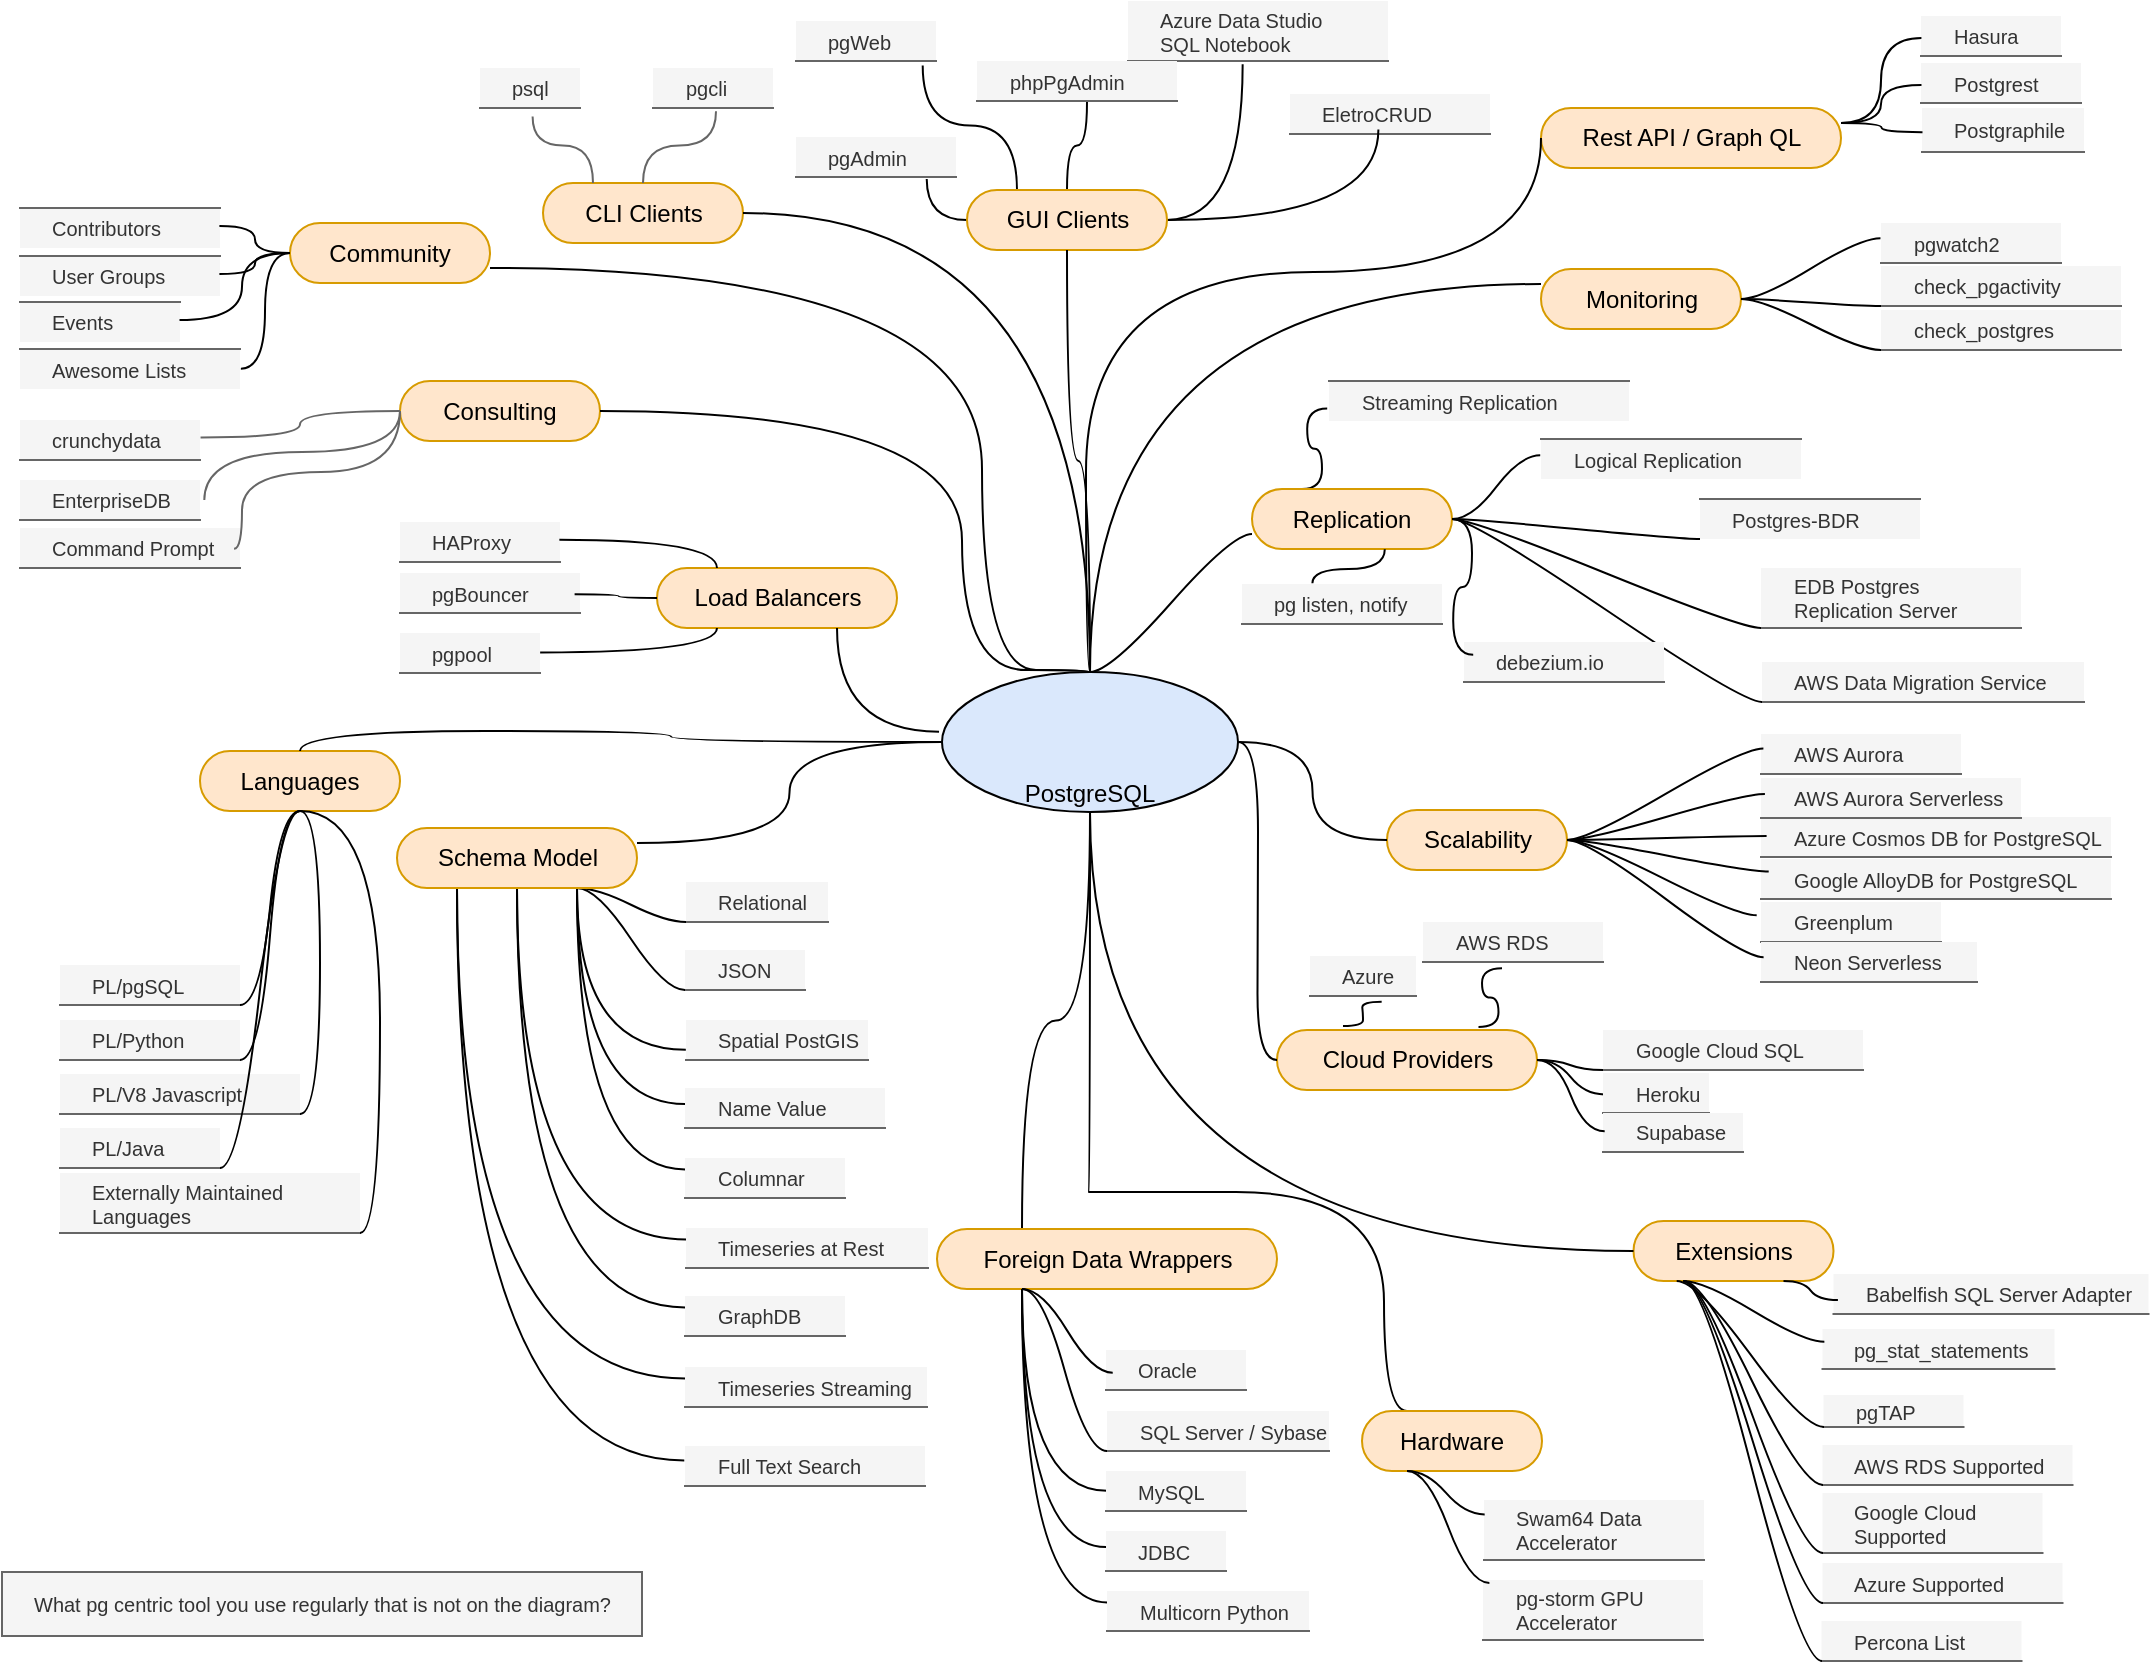 <mxfile version="20.5.1" type="github">
  <diagram id="6a731a19-8d31-9384-78a2-239565b7b9f0" name="Page-1">
    <mxGraphModel dx="-362" dy="1246" grid="1" gridSize="10" guides="1" tooltips="1" connect="1" arrows="1" fold="1" page="1" pageScale="1" pageWidth="1100" pageHeight="850" background="#ffffff" math="0" shadow="0">
      <root>
        <mxCell id="0" />
        <mxCell id="1" parent="0" />
        <UserObject label="PostgreSQL" link="https://www.postgresql.org/about/" id="T47zWwT-9xR79p9-MtNg-1">
          <mxCell style="ellipse;whiteSpace=wrap;html=1;align=center;container=1;recursiveResize=0;treeFolding=1;treeMoving=1;fillColor=#DAE8FC;verticalAlign=bottom;" parent="1" vertex="1">
            <mxGeometry x="1580" y="-500" width="148" height="70" as="geometry" />
          </mxCell>
        </UserObject>
        <UserObject label="" link="https://www.postgresql.org/" id="y5E1LS35C2M6shkiyCh6-52">
          <mxCell style="shape=image;verticalLabelPosition=bottom;labelBackgroundColor=#ffffff;verticalAlign=top;aspect=fixed;imageAspect=0;image=https://upload.wikimedia.org/wikipedia/commons/thumb/2/29/Postgresql_elephant.svg/540px-Postgresql_elephant.svg.png;" parent="T47zWwT-9xR79p9-MtNg-1" vertex="1">
            <mxGeometry x="52.441" y="5" width="45" height="45.92" as="geometry" />
          </mxCell>
        </UserObject>
        <UserObject label="Spatial PostGIS" link="https://postgis.net/" id="T47zWwT-9xR79p9-MtNg-25">
          <mxCell style="whiteSpace=wrap;html=1;shape=partialRectangle;top=0;left=0;bottom=1;right=0;points=[[0,1],[1,1]];strokeColor=#666666;fillColor=#f5f5f5;align=left;verticalAlign=middle;routingCenterY=0.5;snapToPoint=1;container=1;recursiveResize=0;autosize=1;treeFolding=1;treeMoving=1;fontColor=#333333;fontSize=10;spacingLeft=14;" parent="1" vertex="1">
            <mxGeometry x="1452" y="-326" width="91" height="20" as="geometry" />
          </mxCell>
        </UserObject>
        <mxCell id="8VRheUsqfsgYY5pOcE5k-3" value="" style="edgeStyle=orthogonalEdgeStyle;startArrow=none;endArrow=none;segment=10;curved=1;exitX=0.5;exitY=1;exitDx=0;exitDy=0;entryX=0.25;entryY=0;entryDx=0;entryDy=0;" parent="1" source="T47zWwT-9xR79p9-MtNg-1" target="QQFrIH2gePDctSpPwOKv-10" edge="1">
          <mxGeometry relative="1" as="geometry">
            <mxPoint x="2306.5" y="-894" as="targetPoint" />
            <mxPoint x="2381.5" y="-931" as="sourcePoint" />
            <Array as="points">
              <mxPoint x="1653" y="-240" />
              <mxPoint x="1801" y="-240" />
              <mxPoint x="1801" y="-148" />
            </Array>
          </mxGeometry>
        </mxCell>
        <mxCell id="T47zWwT-9xR79p9-MtNg-6" style="edgeStyle=orthogonalEdgeStyle;curved=1;rounded=0;orthogonalLoop=1;jettySize=auto;html=1;entryX=0.25;entryY=0;entryDx=0;entryDy=0;endArrow=none;endFill=0;" parent="1" source="T47zWwT-9xR79p9-MtNg-1" target="T47zWwT-9xR79p9-MtNg-4" edge="1">
          <mxGeometry relative="1" as="geometry" />
        </mxCell>
        <UserObject label="Extensions" link="https://pgxn.org/" id="T47zWwT-9xR79p9-MtNg-2">
          <mxCell style="whiteSpace=wrap;html=1;rounded=1;arcSize=50;align=center;verticalAlign=middle;container=1;recursiveResize=0;strokeWidth=1;autosize=1;spacing=4;treeFolding=1;treeMoving=1;strokeColor=#d79b00;fillColor=#ffe6cc;" parent="1" vertex="1">
            <mxGeometry x="1925.75" y="-225.5" width="100" height="30" as="geometry" />
          </mxCell>
        </UserObject>
        <mxCell id="T47zWwT-9xR79p9-MtNg-3" value="" style="edgeStyle=orthogonalEdgeStyle;startArrow=none;endArrow=none;segment=10;curved=1;entryX=0;entryY=0.5;entryDx=0;entryDy=0;exitX=0.5;exitY=1;exitDx=0;exitDy=0;" parent="1" source="T47zWwT-9xR79p9-MtNg-1" target="T47zWwT-9xR79p9-MtNg-2" edge="1">
          <mxGeometry relative="1" as="geometry">
            <mxPoint x="1580" y="-390" as="targetPoint" />
            <mxPoint x="1670" y="-321" as="sourcePoint" />
          </mxGeometry>
        </mxCell>
        <UserObject label="Foreign Data Wrappers" link="https://pgxn.org/tag/foreign%20data%20wrapper/" id="T47zWwT-9xR79p9-MtNg-4">
          <mxCell style="whiteSpace=wrap;html=1;rounded=1;arcSize=50;align=center;verticalAlign=middle;container=1;recursiveResize=0;strokeWidth=1;autosize=1;spacing=4;treeFolding=1;treeMoving=1;fillColor=#ffe6cc;strokeColor=#d79b00;" parent="1" vertex="1">
            <mxGeometry x="1577.5" y="-221.5" width="170" height="30" as="geometry" />
          </mxCell>
        </UserObject>
        <UserObject label="Oracle" link="https://pgxn.org/dist/oracle_fdw/" id="T47zWwT-9xR79p9-MtNg-7">
          <mxCell style="whiteSpace=wrap;html=1;shape=partialRectangle;top=0;left=0;bottom=1;right=0;points=[[0,1],[1,1]];strokeColor=#666666;fillColor=#f5f5f5;align=left;verticalAlign=middle;routingCenterY=0.5;snapToPoint=1;container=1;recursiveResize=0;autosize=1;treeFolding=1;treeMoving=1;fontColor=#333333;fontSize=10;spacingLeft=14;" parent="1" vertex="1">
            <mxGeometry x="1662" y="-161" width="70" height="20" as="geometry" />
          </mxCell>
        </UserObject>
        <mxCell id="T47zWwT-9xR79p9-MtNg-13" value="" style="edgeStyle=orthogonalEdgeStyle;curved=1;rounded=0;orthogonalLoop=1;jettySize=auto;html=1;endArrow=none;endFill=0;entryX=0.006;entryY=0.493;entryDx=0;entryDy=0;entryPerimeter=0;exitX=0.25;exitY=1;exitDx=0;exitDy=0;" parent="1" source="T47zWwT-9xR79p9-MtNg-4" target="T47zWwT-9xR79p9-MtNg-12" edge="1">
          <mxGeometry relative="1" as="geometry">
            <mxPoint x="1747" y="-198" as="sourcePoint" />
          </mxGeometry>
        </mxCell>
        <UserObject label="SQL Server / Sybase" link="https://pgxn.org/dist/tds_fdw/" id="T47zWwT-9xR79p9-MtNg-9">
          <mxCell style="whiteSpace=wrap;html=1;shape=partialRectangle;top=0;left=0;bottom=1;right=0;points=[[0,1],[1,1]];strokeColor=#666666;fillColor=#f5f5f5;align=left;verticalAlign=middle;routingCenterY=0.5;snapToPoint=1;container=1;recursiveResize=0;autosize=1;treeFolding=1;treeMoving=1;fontColor=#333333;fontSize=10;spacingLeft=14;" parent="1" vertex="1">
            <mxGeometry x="1662.5" y="-130.5" width="111" height="20" as="geometry" />
          </mxCell>
        </UserObject>
        <UserObject label="MySQL" link="https://pgxn.org/dist/mysql_fdw/" id="T47zWwT-9xR79p9-MtNg-12">
          <mxCell style="whiteSpace=wrap;html=1;shape=partialRectangle;top=0;left=0;bottom=1;right=0;points=[[0,1],[1,1]];strokeColor=#666666;fillColor=#f5f5f5;align=left;verticalAlign=middle;routingCenterY=0.5;snapToPoint=1;container=1;recursiveResize=0;autosize=1;treeFolding=1;treeMoving=1;fontColor=#333333;fontSize=10;spacingLeft=14;" parent="1" vertex="1">
            <mxGeometry x="1662" y="-100.5" width="70" height="20" as="geometry" />
          </mxCell>
        </UserObject>
        <mxCell id="T47zWwT-9xR79p9-MtNg-11" value="" style="edgeStyle=entityRelationEdgeStyle;startArrow=none;endArrow=none;segment=10;curved=1;entryX=0;entryY=1;entryDx=0;entryDy=0;exitX=0.25;exitY=1;exitDx=0;exitDy=0;" parent="1" source="T47zWwT-9xR79p9-MtNg-4" target="T47zWwT-9xR79p9-MtNg-9" edge="1">
          <mxGeometry relative="1" as="geometry">
            <mxPoint x="1769" y="-198.5" as="sourcePoint" />
            <mxPoint x="1839" y="-245.5" as="targetPoint" />
          </mxGeometry>
        </mxCell>
        <mxCell id="T47zWwT-9xR79p9-MtNg-15" value="" style="edgeStyle=orthogonalEdgeStyle;curved=1;rounded=0;orthogonalLoop=1;jettySize=auto;html=1;endArrow=none;endFill=0;exitX=0.25;exitY=1;exitDx=0;exitDy=0;entryX=0;entryY=0.4;entryDx=0;entryDy=0;entryPerimeter=0;" parent="1" source="T47zWwT-9xR79p9-MtNg-4" target="T47zWwT-9xR79p9-MtNg-16" edge="1">
          <mxGeometry relative="1" as="geometry">
            <mxPoint x="1727" y="-183" as="sourcePoint" />
          </mxGeometry>
        </mxCell>
        <mxCell id="T47zWwT-9xR79p9-MtNg-18" value="" style="edgeStyle=orthogonalEdgeStyle;curved=1;rounded=0;orthogonalLoop=1;jettySize=auto;html=1;endArrow=none;endFill=0;exitX=0.25;exitY=1;exitDx=0;exitDy=0;entryX=0.001;entryY=0.286;entryDx=0;entryDy=0;entryPerimeter=0;" parent="1" source="T47zWwT-9xR79p9-MtNg-4" target="T47zWwT-9xR79p9-MtNg-17" edge="1">
          <mxGeometry relative="1" as="geometry">
            <mxPoint x="1727" y="-183" as="sourcePoint" />
          </mxGeometry>
        </mxCell>
        <UserObject label="JDBC" link="https://pgxn.org/dist/jdbc_fdw/" id="T47zWwT-9xR79p9-MtNg-16">
          <mxCell style="whiteSpace=wrap;html=1;shape=partialRectangle;top=0;left=0;bottom=1;right=0;points=[[0,1],[1,1]];strokeColor=#666666;fillColor=#f5f5f5;align=left;verticalAlign=middle;routingCenterY=0.5;snapToPoint=1;container=1;recursiveResize=0;autosize=1;treeFolding=1;treeMoving=1;fontColor=#333333;fontSize=10;spacingLeft=14;" parent="1" vertex="1">
            <mxGeometry x="1662" y="-70.5" width="60" height="20" as="geometry" />
          </mxCell>
        </UserObject>
        <UserObject label="Multicorn Python" link="https://pgxn.org/dist/multicorn/" id="T47zWwT-9xR79p9-MtNg-17">
          <mxCell style="whiteSpace=wrap;html=1;shape=partialRectangle;top=0;left=0;bottom=1;right=0;points=[[0,1],[1,1]];strokeColor=#666666;fillColor=#f5f5f5;align=left;verticalAlign=middle;routingCenterY=0.5;snapToPoint=1;container=1;recursiveResize=0;autosize=1;treeFolding=1;treeMoving=1;fontColor=#333333;fontSize=10;spacingLeft=14;" parent="1" vertex="1">
            <mxGeometry x="1662.5" y="-40.5" width="101" height="20" as="geometry" />
          </mxCell>
        </UserObject>
        <UserObject label="Relational" link="https://www.postgresql.org/docs/current/sql.html" id="T47zWwT-9xR79p9-MtNg-21">
          <mxCell style="whiteSpace=wrap;html=1;shape=partialRectangle;top=0;left=0;bottom=1;right=0;points=[[0,1],[1,1]];strokeColor=#666666;fillColor=#f5f5f5;align=left;verticalAlign=middle;routingCenterY=0.5;snapToPoint=1;container=1;recursiveResize=0;autosize=1;treeFolding=1;treeMoving=1;fontColor=#333333;fontSize=10;spacingLeft=14;" parent="1" vertex="1">
            <mxGeometry x="1452" y="-395" width="71" height="20" as="geometry" />
          </mxCell>
        </UserObject>
        <mxCell id="T47zWwT-9xR79p9-MtNg-22" value="" style="edgeStyle=entityRelationEdgeStyle;startArrow=none;endArrow=none;segment=10;curved=1;exitX=0.75;exitY=1;exitDx=0;exitDy=0;" parent="1" source="T47zWwT-9xR79p9-MtNg-20" target="T47zWwT-9xR79p9-MtNg-21" edge="1">
          <mxGeometry relative="1" as="geometry">
            <mxPoint x="1561.5" y="-319.5" as="sourcePoint" />
          </mxGeometry>
        </mxCell>
        <mxCell id="T47zWwT-9xR79p9-MtNg-23" value="" style="edgeStyle=orthogonalEdgeStyle;curved=1;rounded=0;orthogonalLoop=1;jettySize=auto;html=1;endArrow=none;endFill=0;entryX=-0.001;entryY=0.745;entryDx=0;entryDy=0;entryPerimeter=0;exitX=0.75;exitY=1;exitDx=0;exitDy=0;" parent="1" source="T47zWwT-9xR79p9-MtNg-20" target="T47zWwT-9xR79p9-MtNg-25" edge="1">
          <mxGeometry relative="1" as="geometry">
            <mxPoint x="1561.5" y="-319.5" as="sourcePoint" />
          </mxGeometry>
        </mxCell>
        <UserObject label="JSON" link="https://www.postgresql.org/docs/current/functions-json.html" id="T47zWwT-9xR79p9-MtNg-24">
          <mxCell style="whiteSpace=wrap;html=1;shape=partialRectangle;top=0;left=0;bottom=1;right=0;points=[[0,1],[1,1]];strokeColor=#666666;fillColor=#f5f5f5;align=left;verticalAlign=middle;routingCenterY=0.5;snapToPoint=1;container=1;recursiveResize=0;autosize=1;treeFolding=1;treeMoving=1;fontColor=#333333;fontSize=10;spacingLeft=14;" parent="1" vertex="1">
            <mxGeometry x="1451.5" y="-361" width="60" height="20" as="geometry" />
          </mxCell>
        </UserObject>
        <mxCell id="T47zWwT-9xR79p9-MtNg-26" value="" style="edgeStyle=entityRelationEdgeStyle;startArrow=none;endArrow=none;segment=10;curved=1;entryX=0;entryY=1;entryDx=0;entryDy=0;exitX=0.75;exitY=1;exitDx=0;exitDy=0;" parent="1" source="T47zWwT-9xR79p9-MtNg-20" target="T47zWwT-9xR79p9-MtNg-24" edge="1">
          <mxGeometry relative="1" as="geometry">
            <mxPoint x="1583.5" y="-320" as="sourcePoint" />
            <mxPoint x="1653.5" y="-367" as="targetPoint" />
          </mxGeometry>
        </mxCell>
        <mxCell id="T47zWwT-9xR79p9-MtNg-27" value="" style="edgeStyle=orthogonalEdgeStyle;curved=1;rounded=0;orthogonalLoop=1;jettySize=auto;html=1;endArrow=none;endFill=0;exitX=0.75;exitY=1;exitDx=0;exitDy=0;entryX=0;entryY=0.4;entryDx=0;entryDy=0;entryPerimeter=0;" parent="1" source="T47zWwT-9xR79p9-MtNg-20" target="T47zWwT-9xR79p9-MtNg-29" edge="1">
          <mxGeometry relative="1" as="geometry">
            <mxPoint x="1541.5" y="-304.5" as="sourcePoint" />
          </mxGeometry>
        </mxCell>
        <mxCell id="T47zWwT-9xR79p9-MtNg-28" value="" style="edgeStyle=orthogonalEdgeStyle;curved=1;rounded=0;orthogonalLoop=1;jettySize=auto;html=1;endArrow=none;endFill=0;exitX=0.75;exitY=1;exitDx=0;exitDy=0;entryX=0.001;entryY=0.286;entryDx=0;entryDy=0;entryPerimeter=0;" parent="1" source="T47zWwT-9xR79p9-MtNg-20" target="T47zWwT-9xR79p9-MtNg-30" edge="1">
          <mxGeometry relative="1" as="geometry">
            <mxPoint x="1541.5" y="-304.5" as="sourcePoint" />
          </mxGeometry>
        </mxCell>
        <UserObject label="Name Value" link="https://www.postgresql.org/docs/current/hstore.html" id="T47zWwT-9xR79p9-MtNg-29">
          <mxCell style="whiteSpace=wrap;html=1;shape=partialRectangle;top=0;left=0;bottom=1;right=0;points=[[0,1],[1,1]];strokeColor=#666666;fillColor=#f5f5f5;align=left;verticalAlign=middle;routingCenterY=0.5;snapToPoint=1;container=1;recursiveResize=0;autosize=1;treeFolding=1;treeMoving=1;fontColor=#333333;fontSize=10;spacingLeft=14;" parent="1" vertex="1">
            <mxGeometry x="1451.5" y="-292" width="100" height="20" as="geometry" />
          </mxCell>
        </UserObject>
        <UserObject label="Columnar" link="https://www.citusdata.com/blog/2014/04/03/columnar-store-for-analytics/" id="T47zWwT-9xR79p9-MtNg-30">
          <mxCell style="whiteSpace=wrap;html=1;shape=partialRectangle;top=0;left=0;bottom=1;right=0;points=[[0,1],[1,1]];strokeColor=#666666;fillColor=#f5f5f5;align=left;verticalAlign=middle;routingCenterY=0.5;snapToPoint=1;container=1;recursiveResize=0;autosize=1;treeFolding=1;treeMoving=1;fontColor=#333333;fontSize=10;spacingLeft=14;" parent="1" vertex="1">
            <mxGeometry x="1451.5" y="-257" width="80" height="20" as="geometry" />
          </mxCell>
        </UserObject>
        <mxCell id="T47zWwT-9xR79p9-MtNg-31" value="" style="edgeStyle=orthogonalEdgeStyle;curved=1;rounded=0;orthogonalLoop=1;jettySize=auto;html=1;endArrow=none;endFill=0;entryX=0.001;entryY=0.286;entryDx=0;entryDy=0;entryPerimeter=0;exitX=0.5;exitY=1;exitDx=0;exitDy=0;" parent="1" source="T47zWwT-9xR79p9-MtNg-20" target="T47zWwT-9xR79p9-MtNg-32" edge="1">
          <mxGeometry relative="1" as="geometry">
            <mxPoint x="1511.5" y="-319.5" as="sourcePoint" />
          </mxGeometry>
        </mxCell>
        <UserObject label="Timeseries at Rest" link="https://www.timescale.com/" id="T47zWwT-9xR79p9-MtNg-32">
          <mxCell style="whiteSpace=wrap;html=1;shape=partialRectangle;top=0;left=0;bottom=1;right=0;points=[[0,1],[1,1]];strokeColor=#666666;fillColor=#f5f5f5;align=left;verticalAlign=middle;routingCenterY=0.5;snapToPoint=1;container=1;recursiveResize=0;autosize=1;treeFolding=1;treeMoving=1;fontColor=#333333;fontSize=10;spacingLeft=14;" parent="1" vertex="1">
            <mxGeometry x="1452" y="-222" width="121" height="20" as="geometry" />
          </mxCell>
        </UserObject>
        <mxCell id="T47zWwT-9xR79p9-MtNg-33" value="" style="edgeStyle=orthogonalEdgeStyle;curved=1;rounded=0;orthogonalLoop=1;jettySize=auto;html=1;endArrow=none;endFill=0;entryX=0.001;entryY=0.286;entryDx=0;entryDy=0;entryPerimeter=0;exitX=0.25;exitY=1;exitDx=0;exitDy=0;" parent="1" source="T47zWwT-9xR79p9-MtNg-20" target="T47zWwT-9xR79p9-MtNg-34" edge="1">
          <mxGeometry relative="1" as="geometry">
            <mxPoint x="1451.5" y="-242.5" as="sourcePoint" />
          </mxGeometry>
        </mxCell>
        <UserObject label="Timeseries Streaming" link="https://www.pipelinedb.com/" id="T47zWwT-9xR79p9-MtNg-34">
          <mxCell style="whiteSpace=wrap;html=1;shape=partialRectangle;top=0;left=0;bottom=1;right=0;points=[[0,1],[1,1]];strokeColor=#666666;fillColor=#f5f5f5;align=left;verticalAlign=middle;routingCenterY=0.5;snapToPoint=1;container=1;recursiveResize=0;autosize=1;treeFolding=1;treeMoving=1;fontColor=#333333;fontSize=10;spacingLeft=14;" parent="1" vertex="1">
            <mxGeometry x="1451.5" y="-152.5" width="121" height="20" as="geometry" />
          </mxCell>
        </UserObject>
        <mxCell id="T47zWwT-9xR79p9-MtNg-35" value="" style="edgeStyle=orthogonalEdgeStyle;curved=1;rounded=0;orthogonalLoop=1;jettySize=auto;html=1;endArrow=none;endFill=0;entryX=0.001;entryY=0.286;entryDx=0;entryDy=0;entryPerimeter=0;exitX=0.5;exitY=1;exitDx=0;exitDy=0;" parent="1" source="T47zWwT-9xR79p9-MtNg-20" target="T47zWwT-9xR79p9-MtNg-36" edge="1">
          <mxGeometry relative="1" as="geometry">
            <mxPoint x="1331.5" y="-249.5" as="sourcePoint" />
          </mxGeometry>
        </mxCell>
        <UserObject label="GraphDB" link="https://bitnine.net/" id="T47zWwT-9xR79p9-MtNg-36">
          <mxCell style="whiteSpace=wrap;html=1;shape=partialRectangle;top=0;left=0;bottom=1;right=0;points=[[0,1],[1,1]];strokeColor=#666666;fillColor=#f5f5f5;align=left;verticalAlign=middle;routingCenterY=0.5;snapToPoint=1;container=1;recursiveResize=0;autosize=1;treeFolding=1;treeMoving=1;fontColor=#333333;fontSize=10;spacingLeft=14;" parent="1" vertex="1">
            <mxGeometry x="1451.5" y="-188" width="80" height="20" as="geometry" />
          </mxCell>
        </UserObject>
        <UserObject label="Languages" id="QQFrIH2gePDctSpPwOKv-1">
          <mxCell style="whiteSpace=wrap;html=1;rounded=1;arcSize=50;align=center;verticalAlign=middle;container=1;recursiveResize=0;strokeWidth=1;autosize=1;spacing=4;treeFolding=1;treeMoving=1;fillColor=#ffe6cc;strokeColor=#d79b00;" parent="1" vertex="1">
            <mxGeometry x="1209" y="-460.5" width="100" height="30" as="geometry" />
          </mxCell>
        </UserObject>
        <UserObject label="Rest API / Graph QL" id="QQFrIH2gePDctSpPwOKv-3">
          <mxCell style="whiteSpace=wrap;html=1;rounded=1;arcSize=50;align=center;verticalAlign=middle;container=1;recursiveResize=0;strokeWidth=1;autosize=1;spacing=4;treeFolding=1;treeMoving=1;fillColor=#ffe6cc;strokeColor=#d79b00;" parent="1" vertex="1">
            <mxGeometry x="1879.5" y="-782" width="150" height="30" as="geometry" />
          </mxCell>
        </UserObject>
        <UserObject label="Cloud Providers" id="QQFrIH2gePDctSpPwOKv-9">
          <mxCell style="whiteSpace=wrap;html=1;rounded=1;arcSize=50;align=center;verticalAlign=middle;container=1;recursiveResize=0;strokeWidth=1;autosize=1;spacing=4;treeFolding=1;treeMoving=1;fillColor=#ffe6cc;strokeColor=#d79b00;" parent="1" vertex="1">
            <mxGeometry x="1747.5" y="-321" width="130" height="30" as="geometry" />
          </mxCell>
        </UserObject>
        <UserObject label="Hardware" id="QQFrIH2gePDctSpPwOKv-10">
          <mxCell style="whiteSpace=wrap;html=1;rounded=1;arcSize=50;align=center;verticalAlign=middle;container=1;recursiveResize=0;strokeWidth=1;autosize=1;spacing=4;treeFolding=1;treeMoving=1;fillColor=#ffe6cc;strokeColor=#d79b00;" parent="1" vertex="1">
            <mxGeometry x="1790" y="-130.5" width="90" height="30" as="geometry" />
          </mxCell>
        </UserObject>
        <UserObject label="AWS Aurora" link="https://aws.amazon.com/rds/aurora/postgresql-features/" id="2LREq_vUWXgBy6xoVpGK-4">
          <mxCell style="whiteSpace=wrap;html=1;shape=partialRectangle;top=0;left=0;bottom=1;right=0;points=[[0,1],[1,1]];strokeColor=#666666;fillColor=#f5f5f5;align=left;verticalAlign=middle;routingCenterY=0.5;snapToPoint=1;container=1;recursiveResize=0;autosize=1;treeFolding=1;treeMoving=1;fontColor=#333333;fontSize=10;spacingLeft=14;" parent="1" vertex="1">
            <mxGeometry x="1989.5" y="-469" width="100" height="20" as="geometry" />
          </mxCell>
        </UserObject>
        <mxCell id="2LREq_vUWXgBy6xoVpGK-5" value="" style="edgeStyle=entityRelationEdgeStyle;startArrow=none;endArrow=none;segment=10;curved=1;exitX=0.775;exitY=-0.051;exitDx=0;exitDy=0;exitPerimeter=0;entryX=0.439;entryY=1.157;entryDx=0;entryDy=0;entryPerimeter=0;" parent="1" source="QQFrIH2gePDctSpPwOKv-9" target="2LREq_vUWXgBy6xoVpGK-6" edge="1">
          <mxGeometry relative="1" as="geometry">
            <mxPoint x="1747.5" y="-354" as="sourcePoint" />
          </mxGeometry>
        </mxCell>
        <UserObject label="AWS RDS" link="https://aws.amazon.com/rds/postgresql/" id="2LREq_vUWXgBy6xoVpGK-6">
          <mxCell style="whiteSpace=wrap;html=1;shape=partialRectangle;top=0;left=0;bottom=1;right=0;points=[[0,1],[1,1]];strokeColor=#666666;fillColor=#f5f5f5;align=left;verticalAlign=middle;routingCenterY=0.5;snapToPoint=1;container=1;recursiveResize=0;autosize=1;treeFolding=1;treeMoving=1;fontColor=#333333;fontSize=10;spacingLeft=14;" parent="1" vertex="1">
            <mxGeometry x="1820.5" y="-375" width="90" height="20" as="geometry" />
          </mxCell>
        </UserObject>
        <UserObject label="Azure" link="https://azure.microsoft.com/en-us/services/postgresql/" id="2LREq_vUWXgBy6xoVpGK-7">
          <mxCell style="whiteSpace=wrap;html=1;shape=partialRectangle;top=0;left=0;bottom=1;right=0;points=[[0,1],[1,1]];strokeColor=#666666;fillColor=#f5f5f5;align=left;verticalAlign=middle;routingCenterY=0.5;snapToPoint=1;container=1;recursiveResize=0;autosize=1;treeFolding=1;treeMoving=1;fontColor=#333333;fontSize=10;spacingLeft=14;" parent="1" vertex="1">
            <mxGeometry x="1764" y="-358" width="53" height="20" as="geometry" />
          </mxCell>
        </UserObject>
        <UserObject label="Azure Cosmos DB for PostgreSQL" link="https://learn.microsoft.com/en-us/azure/cosmos-db/postgresql/introduction" id="2LREq_vUWXgBy6xoVpGK-8">
          <mxCell style="whiteSpace=wrap;html=1;shape=partialRectangle;top=0;left=0;bottom=1;right=0;points=[[0,1],[1,1]];strokeColor=#666666;fillColor=#f5f5f5;align=left;verticalAlign=middle;routingCenterY=0.5;snapToPoint=1;container=1;recursiveResize=0;autosize=1;treeFolding=1;treeMoving=1;fontColor=#333333;fontSize=10;spacingLeft=14;" parent="1" vertex="1">
            <mxGeometry x="1989.5" y="-427.5" width="175" height="20" as="geometry" />
          </mxCell>
        </UserObject>
        <UserObject label="Google Cloud SQL" link="https://cloud.google.com/sql/docs/postgres/" id="2LREq_vUWXgBy6xoVpGK-9">
          <mxCell style="whiteSpace=wrap;html=1;shape=partialRectangle;top=0;left=0;bottom=1;right=0;points=[[0,1],[1,1]];strokeColor=#666666;fillColor=#f5f5f5;align=left;verticalAlign=middle;routingCenterY=0.5;snapToPoint=1;container=1;recursiveResize=0;autosize=1;treeFolding=1;treeMoving=1;fontColor=#333333;fontSize=10;spacingLeft=14;" parent="1" vertex="1">
            <mxGeometry x="1910.5" y="-321" width="130" height="20" as="geometry" />
          </mxCell>
        </UserObject>
        <mxCell id="2LREq_vUWXgBy6xoVpGK-11" value="" style="edgeStyle=entityRelationEdgeStyle;startArrow=none;endArrow=none;segment=10;curved=1;entryX=0.676;entryY=1.145;entryDx=0;entryDy=0;entryPerimeter=0;" parent="1" target="2LREq_vUWXgBy6xoVpGK-7" edge="1">
          <mxGeometry relative="1" as="geometry">
            <mxPoint x="1780.5" y="-323" as="sourcePoint" />
            <mxPoint x="1917.5" y="-317.5" as="targetPoint" />
          </mxGeometry>
        </mxCell>
        <mxCell id="2LREq_vUWXgBy6xoVpGK-12" value="" style="edgeStyle=entityRelationEdgeStyle;startArrow=none;endArrow=none;segment=10;curved=1;exitX=1;exitY=0.5;exitDx=0;exitDy=0;" parent="1" source="QQFrIH2gePDctSpPwOKv-9" target="2LREq_vUWXgBy6xoVpGK-9" edge="1">
          <mxGeometry relative="1" as="geometry">
            <mxPoint x="1872.5" y="-253.5" as="sourcePoint" />
            <mxPoint x="1907.5" y="-280.5" as="targetPoint" />
          </mxGeometry>
        </mxCell>
        <mxCell id="2LREq_vUWXgBy6xoVpGK-13" value="" style="edgeStyle=entityRelationEdgeStyle;startArrow=none;endArrow=none;segment=10;curved=1;exitX=1;exitY=0.5;exitDx=0;exitDy=0;entryX=0.014;entryY=0.537;entryDx=0;entryDy=0;entryPerimeter=0;" parent="1" source="QQFrIH2gePDctSpPwOKv-9" target="2LREq_vUWXgBy6xoVpGK-10" edge="1">
          <mxGeometry relative="1" as="geometry">
            <mxPoint x="1872.5" y="-216.5" as="sourcePoint" />
            <mxPoint x="1887.5" y="-250.5" as="targetPoint" />
          </mxGeometry>
        </mxCell>
        <UserObject label="Scalability" link="https://www.postgresql.org/docs/current/different-replication-solutions.html#HIGH-AVAILABILITY-MATRIX" id="2LREq_vUWXgBy6xoVpGK-14">
          <mxCell style="whiteSpace=wrap;html=1;rounded=1;arcSize=50;align=center;verticalAlign=middle;container=1;recursiveResize=0;strokeWidth=1;autosize=1;spacing=4;treeFolding=1;treeMoving=1;fillColor=#ffe6cc;strokeColor=#d79b00;" parent="1" vertex="1">
            <mxGeometry x="1802.5" y="-431" width="90" height="30" as="geometry" />
          </mxCell>
        </UserObject>
        <mxCell id="2LREq_vUWXgBy6xoVpGK-15" value="" style="edgeStyle=entityRelationEdgeStyle;startArrow=none;endArrow=none;segment=10;curved=1;entryX=0.012;entryY=0.36;entryDx=0;entryDy=0;entryPerimeter=0;" parent="1" source="2LREq_vUWXgBy6xoVpGK-14" target="2LREq_vUWXgBy6xoVpGK-4" edge="1">
          <mxGeometry relative="1" as="geometry">
            <mxPoint x="1832.5" y="-473.5" as="sourcePoint" />
            <mxPoint x="2002.5" y="-455.5" as="targetPoint" />
          </mxGeometry>
        </mxCell>
        <UserObject label="Greenplum" link="https://greenplum.org/" id="2LREq_vUWXgBy6xoVpGK-18">
          <mxCell style="whiteSpace=wrap;html=1;shape=partialRectangle;top=0;left=0;bottom=1;right=0;points=[[0,1],[1,1]];strokeColor=#666666;fillColor=#f5f5f5;align=left;verticalAlign=middle;routingCenterY=0.5;snapToPoint=1;container=1;recursiveResize=0;autosize=1;treeFolding=1;treeMoving=1;fontColor=#333333;fontSize=10;spacingLeft=14;" parent="1" vertex="1">
            <mxGeometry x="1989.5" y="-385" width="90" height="20" as="geometry" />
          </mxCell>
        </UserObject>
        <UserObject label="Streaming Replication" link="https://wiki.postgresql.org/wiki/Streaming_Replication" id="2LREq_vUWXgBy6xoVpGK-19">
          <mxCell style="whiteSpace=wrap;html=1;shape=partialRectangle;top=0;left=0;bottom=1;right=0;points=[[0,1],[1,1]];strokeColor=#666666;fillColor=#f5f5f5;align=left;verticalAlign=middle;routingCenterY=0.5;snapToPoint=1;container=1;recursiveResize=0;autosize=1;treeFolding=1;treeMoving=1;fontColor=#333333;flipV=1;flipH=0;fontSize=10;spacingLeft=14;" parent="1" vertex="1">
            <mxGeometry x="1773.5" y="-645.5" width="150" height="20" as="geometry" />
          </mxCell>
        </UserObject>
        <mxCell id="2LREq_vUWXgBy6xoVpGK-20" value="" style="edgeStyle=entityRelationEdgeStyle;startArrow=none;endArrow=none;segment=10;curved=1;exitX=1;exitY=0.5;exitDx=0;exitDy=0;entryX=0.016;entryY=0.475;entryDx=0;entryDy=0;entryPerimeter=0;" parent="1" source="2LREq_vUWXgBy6xoVpGK-14" target="2LREq_vUWXgBy6xoVpGK-8" edge="1">
          <mxGeometry relative="1" as="geometry">
            <mxPoint x="1967.5" y="-410" as="sourcePoint" />
            <mxPoint x="2002.5" y="-409.5" as="targetPoint" />
          </mxGeometry>
        </mxCell>
        <mxCell id="2LREq_vUWXgBy6xoVpGK-21" value="" style="edgeStyle=entityRelationEdgeStyle;startArrow=none;endArrow=none;segment=10;curved=1;exitX=1;exitY=0.5;exitDx=0;exitDy=0;entryX=-0.024;entryY=0.332;entryDx=0;entryDy=0;entryPerimeter=0;" parent="1" source="2LREq_vUWXgBy6xoVpGK-14" target="2LREq_vUWXgBy6xoVpGK-18" edge="1">
          <mxGeometry relative="1" as="geometry">
            <mxPoint x="1957.5" y="-373" as="sourcePoint" />
            <mxPoint x="1990" y="-400" as="targetPoint" />
          </mxGeometry>
        </mxCell>
        <mxCell id="2LREq_vUWXgBy6xoVpGK-22" value="" style="edgeStyle=entityRelationEdgeStyle;startArrow=none;endArrow=none;segment=10;curved=1;entryX=-0.006;entryY=0.311;entryDx=0;entryDy=0;entryPerimeter=0;exitX=0.25;exitY=0;exitDx=0;exitDy=0;" parent="1" source="2LREq_vUWXgBy6xoVpGK-26" target="2LREq_vUWXgBy6xoVpGK-19" edge="1">
          <mxGeometry relative="1" as="geometry">
            <mxPoint x="2114.5" y="-555" as="sourcePoint" />
            <mxPoint x="1740" y="-626" as="targetPoint" />
          </mxGeometry>
        </mxCell>
        <UserObject label="Logical Replication" link="https://severalnines.com/database-blog/overview-logical-replication-postgresql" id="2LREq_vUWXgBy6xoVpGK-23">
          <mxCell style="whiteSpace=wrap;html=1;shape=partialRectangle;top=0;left=0;bottom=1;right=0;points=[[0,1],[1,1]];strokeColor=#666666;fillColor=#f5f5f5;align=left;verticalAlign=middle;routingCenterY=0.5;snapToPoint=1;container=1;recursiveResize=0;autosize=1;treeFolding=1;treeMoving=1;fontColor=#333333;flipV=1;flipH=0;fontSize=10;spacingLeft=14;" parent="1" vertex="1">
            <mxGeometry x="1879.5" y="-616.5" width="130" height="20" as="geometry" />
          </mxCell>
        </UserObject>
        <UserObject label="pgpool" link="https://www.pgpool.net/mediawiki/index.php/Main_Page" id="2LREq_vUWXgBy6xoVpGK-24">
          <mxCell style="whiteSpace=wrap;html=1;shape=partialRectangle;top=0;left=0;bottom=1;right=0;points=[[0,1],[1,1]];strokeColor=#666666;fillColor=#f5f5f5;align=left;verticalAlign=middle;routingCenterY=0.5;snapToPoint=1;container=1;recursiveResize=0;autosize=1;treeFolding=1;treeMoving=1;fontColor=#333333;fontSize=10;spacingLeft=14;flipH=1;flipV=0;" parent="1" vertex="1">
            <mxGeometry x="1309.0" y="-519.5" width="70" height="20" as="geometry" />
          </mxCell>
        </UserObject>
        <UserObject label="pgBouncer" link="https://pgbouncer.github.io/" id="2LREq_vUWXgBy6xoVpGK-25">
          <mxCell style="whiteSpace=wrap;html=1;shape=partialRectangle;top=0;left=0;bottom=1;right=0;points=[[0,1],[1,1]];strokeColor=#666666;fillColor=#f5f5f5;align=left;verticalAlign=middle;routingCenterY=0.5;snapToPoint=1;container=1;recursiveResize=0;autosize=1;treeFolding=1;treeMoving=1;fontColor=#333333;fontSize=10;spacingLeft=14;flipH=1;flipV=0;" parent="1" vertex="1">
            <mxGeometry x="1309" y="-549.5" width="90" height="20" as="geometry" />
          </mxCell>
        </UserObject>
        <UserObject label="Replication" link="https://www.postgresql.org/docs/current/different-replication-solutions.html#HIGH-AVAILABILITY-MATRIX" id="2LREq_vUWXgBy6xoVpGK-26">
          <mxCell style="whiteSpace=wrap;html=1;rounded=1;arcSize=50;align=center;verticalAlign=middle;container=1;recursiveResize=0;strokeWidth=1;autosize=1;spacing=4;treeFolding=1;treeMoving=1;fillColor=#ffe6cc;strokeColor=#d79b00;" parent="1" vertex="1">
            <mxGeometry x="1735" y="-591.5" width="100" height="30" as="geometry" />
          </mxCell>
        </UserObject>
        <mxCell id="2LREq_vUWXgBy6xoVpGK-27" value="" style="edgeStyle=entityRelationEdgeStyle;startArrow=none;endArrow=none;segment=10;curved=1;exitX=1;exitY=0.5;exitDx=0;exitDy=0;entryX=-0.003;entryY=0.593;entryDx=0;entryDy=0;entryPerimeter=0;" parent="1" source="2LREq_vUWXgBy6xoVpGK-26" target="2LREq_vUWXgBy6xoVpGK-23" edge="1">
          <mxGeometry relative="1" as="geometry">
            <mxPoint x="2114.5" y="-555" as="sourcePoint" />
            <mxPoint x="2324.5" y="-605" as="targetPoint" />
          </mxGeometry>
        </mxCell>
        <UserObject label="Load Balancers" link="https://www.percona.com/blog/2018/10/02/scaling-postgresql-using-connection-poolers-and-load-balancers-for-an-enterprise-grade-environment/" id="2LREq_vUWXgBy6xoVpGK-28">
          <mxCell style="whiteSpace=wrap;html=1;rounded=1;arcSize=50;align=center;verticalAlign=middle;container=1;recursiveResize=0;strokeWidth=1;autosize=1;spacing=4;treeFolding=1;treeMoving=1;fillColor=#ffe6cc;strokeColor=#d79b00;" parent="1" vertex="1">
            <mxGeometry x="1437.5" y="-552" width="120" height="30" as="geometry" />
          </mxCell>
        </UserObject>
        <UserObject label="HAProxy" link="http://www.haproxy.org/" id="2LREq_vUWXgBy6xoVpGK-29">
          <mxCell style="whiteSpace=wrap;html=1;shape=partialRectangle;top=0;left=0;bottom=1;right=0;points=[[0,1],[1,1]];strokeColor=#666666;fillColor=#f5f5f5;align=left;verticalAlign=middle;routingCenterY=0.5;snapToPoint=1;container=1;recursiveResize=0;autosize=1;treeFolding=1;treeMoving=1;fontColor=#333333;fontSize=10;spacingLeft=14;flipH=1;flipV=0;" parent="1" vertex="1">
            <mxGeometry x="1309.0" y="-575" width="80" height="20" as="geometry" />
          </mxCell>
        </UserObject>
        <UserObject label="Postgres-BDR" link="https://www.2ndquadrant.com/en/resources/postgres-bdr-2ndquadrant/" id="2LREq_vUWXgBy6xoVpGK-30">
          <mxCell style="whiteSpace=wrap;html=1;shape=partialRectangle;top=0;left=0;bottom=1;right=0;points=[[0,1],[1,1]];strokeColor=#666666;fillColor=#f5f5f5;align=left;verticalAlign=middle;routingCenterY=0.5;snapToPoint=1;container=1;recursiveResize=0;autosize=1;treeFolding=1;treeMoving=1;fontColor=#333333;flipV=1;flipH=0;spacingLeft=14;fontSize=10;" parent="1" vertex="1">
            <mxGeometry x="1959" y="-586.5" width="110" height="20" as="geometry" />
          </mxCell>
        </UserObject>
        <UserObject label="EDB Postgres &lt;br style=&quot;font-size: 10px;&quot;&gt;Replication Server" link="https://www.enterprisedb.com/enterprise-postgres/edb-postgres-replication-server" id="2LREq_vUWXgBy6xoVpGK-31">
          <mxCell style="whiteSpace=wrap;html=1;shape=partialRectangle;top=0;left=0;bottom=1;right=0;points=[[0,1],[1,1]];strokeColor=#666666;fillColor=#f5f5f5;align=left;verticalAlign=middle;routingCenterY=0.5;snapToPoint=1;container=1;recursiveResize=0;autosize=1;treeFolding=1;treeMoving=1;fontColor=#333333;flipV=0;spacingLeft=14;fontSize=10;flipH=0;" parent="1" vertex="1">
            <mxGeometry x="1989.5" y="-552" width="130" height="30" as="geometry" />
          </mxCell>
        </UserObject>
        <UserObject label="AWS Data Migration Service" link="https://aws.amazon.com/dms/" id="2LREq_vUWXgBy6xoVpGK-32">
          <mxCell style="whiteSpace=wrap;html=1;shape=partialRectangle;top=0;left=0;bottom=1;right=0;points=[[0,1],[1,1]];strokeColor=#666666;fillColor=#f5f5f5;align=left;verticalAlign=middle;routingCenterY=0.5;snapToPoint=1;container=1;recursiveResize=0;autosize=1;treeFolding=1;treeMoving=1;fontColor=#333333;flipV=0;fontSize=10;spacingLeft=14;flipH=0;" parent="1" vertex="1">
            <mxGeometry x="1990" y="-505" width="161" height="20" as="geometry" />
          </mxCell>
        </UserObject>
        <mxCell id="2LREq_vUWXgBy6xoVpGK-33" value="" style="edgeStyle=entityRelationEdgeStyle;startArrow=none;endArrow=none;segment=10;curved=1;exitX=1;exitY=0.5;exitDx=0;exitDy=0;" parent="1" source="2LREq_vUWXgBy6xoVpGK-26" target="2LREq_vUWXgBy6xoVpGK-30" edge="1">
          <mxGeometry relative="1" as="geometry">
            <mxPoint x="2114.5" y="-555" as="sourcePoint" />
            <mxPoint x="2324.5" y="-545" as="targetPoint" />
          </mxGeometry>
        </mxCell>
        <mxCell id="2LREq_vUWXgBy6xoVpGK-34" value="" style="edgeStyle=entityRelationEdgeStyle;startArrow=none;endArrow=none;segment=10;curved=1;exitX=1;exitY=0.5;exitDx=0;exitDy=0;" parent="1" source="2LREq_vUWXgBy6xoVpGK-26" target="2LREq_vUWXgBy6xoVpGK-31" edge="1">
          <mxGeometry relative="1" as="geometry">
            <mxPoint x="2114.5" y="-555" as="sourcePoint" />
            <mxPoint x="2224.5" y="-443.5" as="targetPoint" />
          </mxGeometry>
        </mxCell>
        <mxCell id="2LREq_vUWXgBy6xoVpGK-35" value="" style="edgeStyle=entityRelationEdgeStyle;startArrow=none;endArrow=none;segment=10;curved=1;entryX=0;entryY=1;entryDx=0;entryDy=0;" parent="1" source="2LREq_vUWXgBy6xoVpGK-26" target="2LREq_vUWXgBy6xoVpGK-32" edge="1">
          <mxGeometry relative="1" as="geometry">
            <mxPoint x="2114.5" y="-555.5" as="sourcePoint" />
            <mxPoint x="2234.5" y="-338" as="targetPoint" />
          </mxGeometry>
        </mxCell>
        <mxCell id="2LREq_vUWXgBy6xoVpGK-36" value="" style="edgeStyle=orthogonalEdgeStyle;startArrow=none;endArrow=none;segment=10;curved=1;exitX=0.25;exitY=0;exitDx=0;exitDy=0;entryX=0.004;entryY=0.443;entryDx=0;entryDy=0;entryPerimeter=0;" parent="1" source="2LREq_vUWXgBy6xoVpGK-28" target="2LREq_vUWXgBy6xoVpGK-29" edge="1">
          <mxGeometry relative="1" as="geometry">
            <mxPoint x="1194" y="-559" as="sourcePoint" />
            <mxPoint x="1313" y="-580" as="targetPoint" />
          </mxGeometry>
        </mxCell>
        <mxCell id="2LREq_vUWXgBy6xoVpGK-37" value="" style="edgeStyle=orthogonalEdgeStyle;startArrow=none;endArrow=none;segment=10;curved=1;entryX=0.03;entryY=0.53;entryDx=0;entryDy=0;entryPerimeter=0;" parent="1" source="2LREq_vUWXgBy6xoVpGK-28" target="2LREq_vUWXgBy6xoVpGK-25" edge="1">
          <mxGeometry relative="1" as="geometry">
            <mxPoint x="1194" y="-515.5" as="sourcePoint" />
            <mxPoint x="1314" y="-570.5" as="targetPoint" />
          </mxGeometry>
        </mxCell>
        <mxCell id="2LREq_vUWXgBy6xoVpGK-38" value="" style="edgeStyle=orthogonalEdgeStyle;startArrow=none;endArrow=none;segment=10;curved=1;exitX=0.25;exitY=1;exitDx=0;exitDy=0;entryX=-0.001;entryY=0.487;entryDx=0;entryDy=0;entryPerimeter=0;" parent="1" source="2LREq_vUWXgBy6xoVpGK-28" target="2LREq_vUWXgBy6xoVpGK-24" edge="1">
          <mxGeometry relative="1" as="geometry">
            <mxPoint x="1194" y="-306" as="sourcePoint" />
            <mxPoint x="1314" y="-355.5" as="targetPoint" />
          </mxGeometry>
        </mxCell>
        <UserObject label="pgTAP" link="https://pgtap.org/" id="2LREq_vUWXgBy6xoVpGK-39">
          <mxCell style="whiteSpace=wrap;html=1;shape=partialRectangle;top=0;left=0;bottom=1;right=0;points=[[0,1],[1,1]];strokeColor=#666666;fillColor=#f5f5f5;align=left;verticalAlign=middle;routingCenterY=0.5;snapToPoint=1;container=1;recursiveResize=0;autosize=1;treeFolding=1;treeMoving=1;fontColor=#333333;flipV=0;fontSize=10;spacingLeft=14;" parent="1" vertex="1">
            <mxGeometry x="2020.75" y="-138.5" width="70" height="16" as="geometry" />
          </mxCell>
        </UserObject>
        <UserObject label="pg_stat_statements" id="2LREq_vUWXgBy6xoVpGK-41">
          <mxCell style="whiteSpace=wrap;html=1;shape=partialRectangle;top=0;left=0;bottom=1;right=0;points=[[0,1],[1,1]];strokeColor=#666666;fillColor=#f5f5f5;align=left;verticalAlign=middle;routingCenterY=0.5;snapToPoint=1;container=1;recursiveResize=0;autosize=1;treeFolding=1;treeMoving=1;fontColor=#333333;flipV=0;fontSize=10;spacingLeft=14;" parent="1" vertex="1">
            <mxGeometry x="2020.25" y="-171.5" width="116" height="20" as="geometry" />
          </mxCell>
        </UserObject>
        <UserObject label="Percona List" link="https://www.percona.com/blog/2018/10/05/postgresql-extensions-for-an-enterprise-grade-system/" id="2LREq_vUWXgBy6xoVpGK-42">
          <mxCell style="whiteSpace=wrap;html=1;shape=partialRectangle;top=0;left=0;bottom=1;right=0;points=[[0,1],[1,1]];strokeColor=#666666;fillColor=#f5f5f5;align=left;verticalAlign=middle;routingCenterY=0.5;snapToPoint=1;container=1;recursiveResize=0;autosize=1;treeFolding=1;treeMoving=1;fontColor=#333333;fontSize=10;spacingLeft=14;" parent="1" vertex="1">
            <mxGeometry x="2019.75" y="-25.5" width="100" height="20" as="geometry" />
          </mxCell>
        </UserObject>
        <UserObject label="Full Text Search" link="https://www.postgresql.org/docs/current/textsearch.html" id="2LREq_vUWXgBy6xoVpGK-43">
          <mxCell style="whiteSpace=wrap;html=1;shape=partialRectangle;top=0;left=0;bottom=1;right=0;points=[[0,1],[1,1]];strokeColor=#666666;fillColor=#f5f5f5;align=left;verticalAlign=middle;routingCenterY=0.5;snapToPoint=1;container=1;recursiveResize=0;autosize=1;treeFolding=1;treeMoving=1;fontColor=#333333;fontSize=10;spacingLeft=14;" parent="1" vertex="1">
            <mxGeometry x="1451.5" y="-113" width="120" height="20" as="geometry" />
          </mxCell>
        </UserObject>
        <mxCell id="2LREq_vUWXgBy6xoVpGK-44" value="" style="edgeStyle=orthogonalEdgeStyle;rounded=0;orthogonalLoop=1;jettySize=auto;html=1;endArrow=none;endFill=0;exitX=0.25;exitY=1;exitDx=0;exitDy=0;entryX=-0.003;entryY=0.361;entryDx=0;entryDy=0;entryPerimeter=0;curved=1;" parent="1" source="T47zWwT-9xR79p9-MtNg-20" target="2LREq_vUWXgBy6xoVpGK-43" edge="1">
          <mxGeometry relative="1" as="geometry">
            <mxPoint x="1629" y="-64" as="sourcePoint" />
            <mxPoint x="1524.5" y="-57.5" as="targetPoint" />
          </mxGeometry>
        </mxCell>
        <UserObject label="Google Cloud &lt;br&gt;Supported" link="https://cloud.google.com/sql/docs/postgres/extensions" id="2LREq_vUWXgBy6xoVpGK-45">
          <mxCell style="whiteSpace=wrap;html=1;shape=partialRectangle;top=0;left=0;bottom=1;right=0;points=[[0,1],[1,1]];strokeColor=#666666;fillColor=#f5f5f5;align=left;verticalAlign=middle;routingCenterY=0.5;snapToPoint=1;container=1;recursiveResize=0;autosize=1;treeFolding=1;treeMoving=1;fontColor=#333333;spacingLeft=14;fontSize=10;" parent="1" vertex="1">
            <mxGeometry x="2020.25" y="-89.5" width="110" height="30" as="geometry" />
          </mxCell>
        </UserObject>
        <UserObject label="AWS RDS Supported" link="https://docs.aws.amazon.com/en_pv/AmazonRDS/latest/UserGuide/CHAP_PostgreSQL.html#PostgreSQL.Concepts.General.FeaturesExtensions" id="2LREq_vUWXgBy6xoVpGK-46">
          <mxCell style="whiteSpace=wrap;html=1;shape=partialRectangle;top=0;left=0;bottom=1;right=0;points=[[0,1],[1,1]];strokeColor=#666666;fillColor=#f5f5f5;align=left;verticalAlign=middle;routingCenterY=0.5;snapToPoint=1;container=1;recursiveResize=0;autosize=1;treeFolding=1;treeMoving=1;fontColor=#333333;flipV=0;fontSize=10;spacingLeft=14;" parent="1" vertex="1">
            <mxGeometry x="2020.25" y="-113.5" width="125" height="20" as="geometry" />
          </mxCell>
        </UserObject>
        <UserObject label="Azure Supported" link="https://docs.microsoft.com/en-us/azure/postgresql/concepts-extensions" id="2LREq_vUWXgBy6xoVpGK-47">
          <mxCell style="whiteSpace=wrap;html=1;shape=partialRectangle;top=0;left=0;bottom=1;right=0;points=[[0,1],[1,1]];strokeColor=#666666;fillColor=#f5f5f5;align=left;verticalAlign=middle;routingCenterY=0.5;snapToPoint=1;container=1;recursiveResize=0;autosize=1;treeFolding=1;treeMoving=1;fontColor=#333333;fontSize=10;spacingLeft=14;" parent="1" vertex="1">
            <mxGeometry x="2020.25" y="-54.5" width="120" height="20" as="geometry" />
          </mxCell>
        </UserObject>
        <mxCell id="2LREq_vUWXgBy6xoVpGK-48" value="" style="edgeStyle=entityRelationEdgeStyle;startArrow=none;endArrow=none;segment=10;curved=1;entryX=0.008;entryY=0.318;entryDx=0;entryDy=0;entryPerimeter=0;exitX=0.25;exitY=1;exitDx=0;exitDy=0;" parent="1" source="T47zWwT-9xR79p9-MtNg-2" target="2LREq_vUWXgBy6xoVpGK-41" edge="1">
          <mxGeometry relative="1" as="geometry">
            <mxPoint x="1985.25" y="-192.5" as="sourcePoint" />
            <mxPoint x="1941.25" y="-105" as="targetPoint" />
          </mxGeometry>
        </mxCell>
        <mxCell id="2LREq_vUWXgBy6xoVpGK-49" value="" style="edgeStyle=entityRelationEdgeStyle;startArrow=none;endArrow=none;segment=10;curved=1;exitX=0.216;exitY=0.998;exitDx=0;exitDy=0;exitPerimeter=0;" parent="1" source="T47zWwT-9xR79p9-MtNg-2" target="2LREq_vUWXgBy6xoVpGK-39" edge="1">
          <mxGeometry relative="1" as="geometry">
            <mxPoint x="1960.25" y="-218.5" as="sourcePoint" />
            <mxPoint x="2012.75" y="-102.5" as="targetPoint" />
          </mxGeometry>
        </mxCell>
        <mxCell id="2LREq_vUWXgBy6xoVpGK-50" value="" style="edgeStyle=entityRelationEdgeStyle;startArrow=none;endArrow=none;segment=10;curved=1;exitX=0.25;exitY=1;exitDx=0;exitDy=0;" parent="1" source="T47zWwT-9xR79p9-MtNg-2" target="2LREq_vUWXgBy6xoVpGK-46" edge="1">
          <mxGeometry relative="1" as="geometry">
            <mxPoint x="1970.25" y="-208.5" as="sourcePoint" />
            <mxPoint x="2006.75" y="-74.5" as="targetPoint" />
          </mxGeometry>
        </mxCell>
        <mxCell id="2LREq_vUWXgBy6xoVpGK-51" value="" style="edgeStyle=entityRelationEdgeStyle;startArrow=none;endArrow=none;segment=10;curved=1;exitX=0.25;exitY=1;exitDx=0;exitDy=0;" parent="1" source="T47zWwT-9xR79p9-MtNg-2" target="2LREq_vUWXgBy6xoVpGK-45" edge="1">
          <mxGeometry relative="1" as="geometry">
            <mxPoint x="2001.75" y="-192.5" as="sourcePoint" />
            <mxPoint x="2001.25" y="-41" as="targetPoint" />
          </mxGeometry>
        </mxCell>
        <mxCell id="2LREq_vUWXgBy6xoVpGK-52" value="" style="edgeStyle=entityRelationEdgeStyle;startArrow=none;endArrow=none;segment=10;curved=1;exitX=0.25;exitY=1;exitDx=0;exitDy=0;" parent="1" source="T47zWwT-9xR79p9-MtNg-2" target="2LREq_vUWXgBy6xoVpGK-47" edge="1">
          <mxGeometry relative="1" as="geometry">
            <mxPoint x="2001.75" y="-192.5" as="sourcePoint" />
            <mxPoint x="2002.25" y="-13" as="targetPoint" />
          </mxGeometry>
        </mxCell>
        <mxCell id="2LREq_vUWXgBy6xoVpGK-54" value="" style="edgeStyle=entityRelationEdgeStyle;startArrow=none;endArrow=none;segment=10;curved=1;exitX=0.25;exitY=1;exitDx=0;exitDy=0;" parent="1" source="T47zWwT-9xR79p9-MtNg-2" target="2LREq_vUWXgBy6xoVpGK-42" edge="1">
          <mxGeometry relative="1" as="geometry">
            <mxPoint x="2001.75" y="-192.5" as="sourcePoint" />
            <mxPoint x="1997.25" y="36" as="targetPoint" />
          </mxGeometry>
        </mxCell>
        <UserObject label="Swam64 Data&lt;br&gt;Accelerator" link="https://www.swarm64.com/swarm64-da" id="2LREq_vUWXgBy6xoVpGK-56">
          <mxCell style="whiteSpace=wrap;html=1;shape=partialRectangle;top=0;left=0;bottom=1;right=0;points=[[0,1],[1,1]];strokeColor=#666666;fillColor=#f5f5f5;align=left;verticalAlign=middle;routingCenterY=0.5;snapToPoint=1;container=1;recursiveResize=0;autosize=1;treeFolding=1;treeMoving=1;fontColor=#333333;fontSize=10;spacingLeft=14;" parent="1" vertex="1">
            <mxGeometry x="1851" y="-86" width="110" height="30" as="geometry" />
          </mxCell>
        </UserObject>
        <mxCell id="2LREq_vUWXgBy6xoVpGK-57" value="" style="edgeStyle=entityRelationEdgeStyle;startArrow=none;endArrow=none;segment=10;curved=1;entryX=0.003;entryY=0.24;entryDx=0;entryDy=0;entryPerimeter=0;exitX=0.25;exitY=1;exitDx=0;exitDy=0;" parent="1" source="QQFrIH2gePDctSpPwOKv-10" target="2LREq_vUWXgBy6xoVpGK-56" edge="1">
          <mxGeometry relative="1" as="geometry">
            <mxPoint x="1807.5" y="-104.5" as="sourcePoint" />
            <mxPoint x="1840.5" y="-74.5" as="targetPoint" />
          </mxGeometry>
        </mxCell>
        <UserObject label="pg-storm GPU &lt;br&gt;Accelerator" link="https://github.com/heterodb/pg-strom" id="8VRheUsqfsgYY5pOcE5k-1">
          <mxCell style="whiteSpace=wrap;html=1;shape=partialRectangle;top=0;left=0;bottom=1;right=0;points=[[0,1],[1,1]];strokeColor=#666666;fillColor=#f5f5f5;align=left;verticalAlign=middle;routingCenterY=0.5;snapToPoint=1;container=1;recursiveResize=0;autosize=1;treeFolding=1;treeMoving=1;fontColor=#333333;fontSize=10;spacingLeft=14;" parent="1" vertex="1">
            <mxGeometry x="1850.5" y="-46" width="110" height="30" as="geometry" />
          </mxCell>
        </UserObject>
        <mxCell id="8VRheUsqfsgYY5pOcE5k-2" value="" style="edgeStyle=entityRelationEdgeStyle;startArrow=none;endArrow=none;segment=10;curved=1;entryX=0.029;entryY=0.05;entryDx=0;entryDy=0;entryPerimeter=0;exitX=0.25;exitY=1;exitDx=0;exitDy=0;" parent="1" source="QQFrIH2gePDctSpPwOKv-10" target="8VRheUsqfsgYY5pOcE5k-1" edge="1">
          <mxGeometry relative="1" as="geometry">
            <mxPoint x="1810.5" y="-104.5" as="sourcePoint" />
            <mxPoint x="1840.5" y="-43.5" as="targetPoint" />
          </mxGeometry>
        </mxCell>
        <UserObject label="PL/pgSQL" link="https://www.postgresql.org/docs/current/plpgsql.html" id="8VRheUsqfsgYY5pOcE5k-4">
          <mxCell style="whiteSpace=wrap;html=1;shape=partialRectangle;top=0;left=0;bottom=1;right=0;points=[[0,1],[1,1]];strokeColor=#666666;fillColor=#f5f5f5;align=left;verticalAlign=middle;routingCenterY=0.5;snapToPoint=1;container=1;recursiveResize=0;autosize=1;treeFolding=1;treeMoving=1;fontColor=#333333;fontSize=10;spacingLeft=14;" parent="1" vertex="1">
            <mxGeometry x="1139" y="-353.5" width="90" height="20" as="geometry" />
          </mxCell>
        </UserObject>
        <mxCell id="8VRheUsqfsgYY5pOcE5k-5" value="" style="edgeStyle=entityRelationEdgeStyle;startArrow=none;endArrow=none;segment=10;curved=1;exitX=0.5;exitY=1;exitDx=0;exitDy=0;" parent="1" source="QQFrIH2gePDctSpPwOKv-1" target="8VRheUsqfsgYY5pOcE5k-4" edge="1">
          <mxGeometry relative="1" as="geometry">
            <mxPoint x="1188.5" y="-119.5" as="targetPoint" />
            <mxPoint x="1313.5" y="-458.5" as="sourcePoint" />
          </mxGeometry>
        </mxCell>
        <mxCell id="8VRheUsqfsgYY5pOcE5k-6" value="" style="edgeStyle=orthogonalEdgeStyle;startArrow=none;endArrow=none;segment=10;curved=1;entryX=0.5;entryY=0;entryDx=0;entryDy=0;" parent="1" source="T47zWwT-9xR79p9-MtNg-1" target="QQFrIH2gePDctSpPwOKv-1" edge="1">
          <mxGeometry relative="1" as="geometry">
            <mxPoint x="1450" y="-370" as="targetPoint" />
            <mxPoint x="1440" y="-275" as="sourcePoint" />
          </mxGeometry>
        </mxCell>
        <UserObject label="PL/Python" link="https://www.postgresql.org/docs/current/plpython.html" id="8VRheUsqfsgYY5pOcE5k-7">
          <mxCell style="whiteSpace=wrap;html=1;shape=partialRectangle;top=0;left=0;bottom=1;right=0;points=[[0,1],[1,1]];strokeColor=#666666;fillColor=#f5f5f5;align=left;verticalAlign=middle;routingCenterY=0.5;snapToPoint=1;container=1;recursiveResize=0;autosize=1;treeFolding=1;treeMoving=1;fontColor=#333333;fontSize=10;spacingLeft=14;" parent="1" vertex="1">
            <mxGeometry x="1139" y="-326" width="90" height="20" as="geometry" />
          </mxCell>
        </UserObject>
        <mxCell id="8VRheUsqfsgYY5pOcE5k-8" value="" style="edgeStyle=entityRelationEdgeStyle;startArrow=none;endArrow=none;segment=10;curved=1;exitX=0.5;exitY=1;exitDx=0;exitDy=0;" parent="1" source="QQFrIH2gePDctSpPwOKv-1" target="8VRheUsqfsgYY5pOcE5k-7" edge="1">
          <mxGeometry relative="1" as="geometry">
            <mxPoint x="1198.5" y="-90.5" as="targetPoint" />
            <mxPoint x="1239" y="-428" as="sourcePoint" />
          </mxGeometry>
        </mxCell>
        <UserObject label="PL/V8 Javascript" link="https://github.com/plv8/plv8" id="8VRheUsqfsgYY5pOcE5k-9">
          <mxCell style="whiteSpace=wrap;html=1;shape=partialRectangle;top=0;left=0;bottom=1;right=0;points=[[0,1],[1,1]];strokeColor=#666666;fillColor=#f5f5f5;align=left;verticalAlign=middle;routingCenterY=0.5;snapToPoint=1;container=1;recursiveResize=0;autosize=1;treeFolding=1;treeMoving=1;fontColor=#333333;fontSize=10;spacingLeft=14;" parent="1" vertex="1">
            <mxGeometry x="1139" y="-299" width="120" height="20" as="geometry" />
          </mxCell>
        </UserObject>
        <mxCell id="8VRheUsqfsgYY5pOcE5k-10" value="" style="edgeStyle=entityRelationEdgeStyle;startArrow=none;endArrow=none;segment=10;curved=1;exitX=0.5;exitY=1;exitDx=0;exitDy=0;" parent="1" source="QQFrIH2gePDctSpPwOKv-1" target="8VRheUsqfsgYY5pOcE5k-9" edge="1">
          <mxGeometry relative="1" as="geometry">
            <mxPoint x="1188.5" y="-70" as="targetPoint" />
            <mxPoint x="1239" y="-378.5" as="sourcePoint" />
          </mxGeometry>
        </mxCell>
        <UserObject label="PL/Java" link="https://github.com/tada/pljava" id="8VRheUsqfsgYY5pOcE5k-11">
          <mxCell style="whiteSpace=wrap;html=1;shape=partialRectangle;top=0;left=0;bottom=1;right=0;points=[[0,1],[1,1]];strokeColor=#666666;fillColor=#f5f5f5;align=left;verticalAlign=middle;routingCenterY=0.5;snapToPoint=1;container=1;recursiveResize=0;autosize=1;treeFolding=1;treeMoving=1;fontColor=#333333;fontSize=10;spacingLeft=14;" parent="1" vertex="1">
            <mxGeometry x="1139" y="-272" width="80" height="20" as="geometry" />
          </mxCell>
        </UserObject>
        <mxCell id="8VRheUsqfsgYY5pOcE5k-12" value="" style="edgeStyle=entityRelationEdgeStyle;startArrow=none;endArrow=none;segment=10;curved=1;exitX=0.5;exitY=1;exitDx=0;exitDy=0;" parent="1" source="QQFrIH2gePDctSpPwOKv-1" target="8VRheUsqfsgYY5pOcE5k-11" edge="1">
          <mxGeometry relative="1" as="geometry">
            <mxPoint x="1188.5" y="-50" as="targetPoint" />
            <mxPoint x="1239" y="-358.5" as="sourcePoint" />
          </mxGeometry>
        </mxCell>
        <UserObject label="Externally Maintained &lt;br&gt;Languages" link="https://www.postgresql.org/docs/current/external-pl.html" id="8VRheUsqfsgYY5pOcE5k-13">
          <mxCell style="whiteSpace=wrap;html=1;shape=partialRectangle;top=0;left=0;bottom=1;right=0;points=[[0,1],[1,1]];strokeColor=#666666;fillColor=#f5f5f5;align=left;verticalAlign=middle;routingCenterY=0.5;snapToPoint=1;container=1;recursiveResize=0;autosize=1;treeFolding=1;treeMoving=1;fontColor=#333333;fontSize=10;spacingLeft=14;" parent="1" vertex="1">
            <mxGeometry x="1139" y="-249.5" width="150" height="30" as="geometry" />
          </mxCell>
        </UserObject>
        <mxCell id="8VRheUsqfsgYY5pOcE5k-14" value="" style="edgeStyle=entityRelationEdgeStyle;startArrow=none;endArrow=none;segment=10;curved=1;exitX=0.5;exitY=1;exitDx=0;exitDy=0;" parent="1" source="QQFrIH2gePDctSpPwOKv-1" target="8VRheUsqfsgYY5pOcE5k-13" edge="1">
          <mxGeometry relative="1" as="geometry">
            <mxPoint x="1188.5" y="-19.5" as="targetPoint" />
            <mxPoint x="1239" y="-328" as="sourcePoint" />
          </mxGeometry>
        </mxCell>
        <UserObject label="Hasura" link="https://hasura.io/" id="8VRheUsqfsgYY5pOcE5k-15">
          <mxCell style="whiteSpace=wrap;html=1;shape=partialRectangle;top=0;left=0;bottom=1;right=0;points=[[0,1],[1,1]];strokeColor=#666666;fillColor=#f5f5f5;align=left;verticalAlign=middle;routingCenterY=0.5;snapToPoint=1;container=1;recursiveResize=0;autosize=1;treeFolding=1;treeMoving=1;fontColor=#333333;fontSize=10;spacingLeft=14;flipV=0;flipH=1;" parent="1" vertex="1">
            <mxGeometry x="2069.5" y="-828" width="70" height="20" as="geometry" />
          </mxCell>
        </UserObject>
        <mxCell id="8VRheUsqfsgYY5pOcE5k-16" value="" style="edgeStyle=orthogonalEdgeStyle;startArrow=none;endArrow=none;segment=10;curved=1;exitX=1;exitY=0.25;exitDx=0;exitDy=0;entryX=0.997;entryY=0.549;entryDx=0;entryDy=0;entryPerimeter=0;" parent="1" source="QQFrIH2gePDctSpPwOKv-3" target="8VRheUsqfsgYY5pOcE5k-15" edge="1">
          <mxGeometry relative="1" as="geometry">
            <mxPoint x="1573.5" y="-342.5" as="targetPoint" />
            <mxPoint x="1631.7" y="-606.1" as="sourcePoint" />
          </mxGeometry>
        </mxCell>
        <mxCell id="8VRheUsqfsgYY5pOcE5k-17" value="" style="startArrow=none;endArrow=none;segment=10;exitX=0.5;exitY=0;exitDx=0;exitDy=0;entryX=0;entryY=0.5;entryDx=0;entryDy=0;edgeStyle=orthogonalEdgeStyle;curved=1;" parent="1" source="T47zWwT-9xR79p9-MtNg-1" target="QQFrIH2gePDctSpPwOKv-3" edge="1">
          <mxGeometry relative="1" as="geometry">
            <mxPoint x="1677.2" y="-576.3" as="targetPoint" />
            <mxPoint x="1659.6" y="-527.5" as="sourcePoint" />
            <Array as="points">
              <mxPoint x="1652" y="-700" />
              <mxPoint x="1880" y="-700" />
            </Array>
          </mxGeometry>
        </mxCell>
        <UserObject label="Postgrest" link="https://github.com/PostgREST/postgrest" id="8VRheUsqfsgYY5pOcE5k-18">
          <mxCell style="whiteSpace=wrap;html=1;shape=partialRectangle;top=0;left=0;bottom=1;right=0;points=[[0,1],[1,1]];strokeColor=#666666;fillColor=#f5f5f5;align=left;verticalAlign=middle;routingCenterY=0.5;snapToPoint=1;container=1;recursiveResize=0;autosize=1;treeFolding=1;treeMoving=1;fontColor=#333333;fontSize=10;spacingLeft=14;flipV=0;flipH=1;" parent="1" vertex="1">
            <mxGeometry x="2069.5" y="-804.5" width="80" height="20" as="geometry" />
          </mxCell>
        </UserObject>
        <mxCell id="8VRheUsqfsgYY5pOcE5k-19" value="" style="edgeStyle=orthogonalEdgeStyle;startArrow=none;endArrow=none;segment=10;curved=1;exitX=1;exitY=0.25;exitDx=0;exitDy=0;entryX=0.997;entryY=0.549;entryDx=0;entryDy=0;entryPerimeter=0;" parent="1" source="QQFrIH2gePDctSpPwOKv-3" target="8VRheUsqfsgYY5pOcE5k-18" edge="1">
          <mxGeometry relative="1" as="geometry">
            <mxPoint x="1573.5" y="-323.5" as="targetPoint" />
            <mxPoint x="1631.7" y="-606.1" as="sourcePoint" />
          </mxGeometry>
        </mxCell>
        <UserObject label="Postgraphile" link="https://www.graphile.org/postgraphile/" id="8VRheUsqfsgYY5pOcE5k-20">
          <mxCell style="whiteSpace=wrap;html=1;shape=partialRectangle;top=0;left=0;bottom=1;right=0;points=[[0,1],[1,1]];strokeColor=#666666;fillColor=#f5f5f5;align=left;verticalAlign=middle;routingCenterY=0.5;snapToPoint=1;container=1;recursiveResize=0;autosize=1;treeFolding=1;treeMoving=1;fontColor=#333333;fontSize=10;spacingLeft=14;flipV=0;flipH=1;" parent="1" vertex="1">
            <mxGeometry x="2070" y="-782" width="81" height="22" as="geometry" />
          </mxCell>
        </UserObject>
        <mxCell id="8VRheUsqfsgYY5pOcE5k-21" value="" style="edgeStyle=orthogonalEdgeStyle;startArrow=none;endArrow=none;segment=10;curved=1;exitX=1;exitY=0.25;exitDx=0;exitDy=0;entryX=0.997;entryY=0.549;entryDx=0;entryDy=0;entryPerimeter=0;" parent="1" source="QQFrIH2gePDctSpPwOKv-3" target="8VRheUsqfsgYY5pOcE5k-20" edge="1">
          <mxGeometry relative="1" as="geometry">
            <mxPoint x="1573.5" y="-292" as="targetPoint" />
            <mxPoint x="1631.7" y="-606.1" as="sourcePoint" />
          </mxGeometry>
        </mxCell>
        <UserObject label="CLI Clients" id="k2vKGYnpJEisK7GG5qBS-13">
          <mxCell style="whiteSpace=wrap;html=1;rounded=1;arcSize=50;align=center;verticalAlign=middle;container=1;recursiveResize=0;strokeWidth=1;autosize=1;spacing=4;treeFolding=1;treeMoving=1;fillColor=#ffe6cc;strokeColor=#d79b00;" parent="1" vertex="1">
            <mxGeometry x="1380.5" y="-744.5" width="100" height="30" as="geometry" />
          </mxCell>
        </UserObject>
        <mxCell id="k2vKGYnpJEisK7GG5qBS-14" value="" style="edgeStyle=orthogonalEdgeStyle;startArrow=none;endArrow=none;segment=10;curved=1;exitX=0.25;exitY=0;exitDx=0;exitDy=0;entryX=0.526;entryY=1.213;entryDx=0;entryDy=0;entryPerimeter=0;fontSize=10;fontColor=#333333;align=left;strokeColor=#666666;fillColor=#f5f5f5;spacingLeft=14;" parent="1" source="k2vKGYnpJEisK7GG5qBS-13" target="k2vKGYnpJEisK7GG5qBS-15" edge="1">
          <mxGeometry relative="1" as="geometry">
            <mxPoint x="1338" y="-441" as="targetPoint" />
            <mxPoint x="1396.2" y="-704.6" as="sourcePoint" />
          </mxGeometry>
        </mxCell>
        <UserObject label="psql" link="https://www.postgresql.org/docs/current/app-psql.html" id="k2vKGYnpJEisK7GG5qBS-15">
          <mxCell style="whiteSpace=wrap;html=1;shape=partialRectangle;top=0;left=0;bottom=1;right=0;points=[[0,1],[1,1]];strokeColor=#666666;fillColor=#f5f5f5;align=left;verticalAlign=middle;routingCenterY=0.5;snapToPoint=1;container=1;recursiveResize=0;autosize=1;treeFolding=1;treeMoving=1;fontColor=#333333;fontSize=10;spacingLeft=14;" parent="1" vertex="1">
            <mxGeometry x="1349" y="-802" width="50" height="20" as="geometry" />
          </mxCell>
        </UserObject>
        <mxCell id="k2vKGYnpJEisK7GG5qBS-16" value="" style="edgeStyle=orthogonalEdgeStyle;startArrow=none;endArrow=none;segment=10;curved=1;exitX=0.5;exitY=0;exitDx=0;exitDy=0;entryX=0.525;entryY=1.08;entryDx=0;entryDy=0;entryPerimeter=0;fontSize=10;fontColor=#333333;align=left;strokeColor=#666666;fillColor=#f5f5f5;spacingLeft=14;" parent="1" source="k2vKGYnpJEisK7GG5qBS-13" target="k2vKGYnpJEisK7GG5qBS-17" edge="1">
          <mxGeometry relative="1" as="geometry">
            <mxPoint x="1338" y="-404" as="targetPoint" />
            <mxPoint x="1396.2" y="-667.6" as="sourcePoint" />
          </mxGeometry>
        </mxCell>
        <UserObject label="pgcli" link="https://github.com/dbcli/pgcli" id="k2vKGYnpJEisK7GG5qBS-17">
          <mxCell style="whiteSpace=wrap;html=1;shape=partialRectangle;top=0;left=0;bottom=1;right=0;points=[[0,1],[1,1]];strokeColor=#666666;fillColor=#f5f5f5;align=left;verticalAlign=middle;routingCenterY=0.5;snapToPoint=1;container=1;recursiveResize=0;autosize=1;treeFolding=1;treeMoving=1;fontColor=#333333;fontSize=10;spacingLeft=14;" parent="1" vertex="1">
            <mxGeometry x="1435.5" y="-802" width="60" height="20" as="geometry" />
          </mxCell>
        </UserObject>
        <mxCell id="k2vKGYnpJEisK7GG5qBS-23" value="What pg centric tool you use regularly that is not on the diagram?" style="text;strokeColor=#666666;fillColor=#f5f5f5;align=left;verticalAlign=middle;whiteSpace=wrap;labelPosition=center;verticalLabelPosition=middle;html=1;fontSize=10;fontColor=#333333;spacingLeft=14;" parent="1" vertex="1">
          <mxGeometry x="1110" y="-50" width="320" height="32" as="geometry" />
        </mxCell>
        <UserObject label="Consulting" link="https://www.postgresql.org/support/professional_support/northamerica/" id="k2vKGYnpJEisK7GG5qBS-24">
          <mxCell style="whiteSpace=wrap;html=1;rounded=1;arcSize=50;align=center;verticalAlign=middle;container=1;recursiveResize=0;strokeWidth=1;autosize=1;spacing=4;treeFolding=1;treeMoving=1;fillColor=#ffe6cc;strokeColor=#d79b00;flipH=0;flipV=0;" parent="1" vertex="1">
            <mxGeometry x="1309" y="-645.5" width="100" height="30" as="geometry" />
          </mxCell>
        </UserObject>
        <mxCell id="k2vKGYnpJEisK7GG5qBS-25" value="" style="edgeStyle=orthogonalEdgeStyle;startArrow=none;endArrow=none;segment=10;curved=1;fontSize=10;fontColor=#333333;align=left;strokeColor=#666666;fillColor=#f5f5f5;spacingLeft=14;entryX=1.003;entryY=0.438;entryDx=0;entryDy=0;entryPerimeter=0;" parent="1" source="k2vKGYnpJEisK7GG5qBS-24" target="k2vKGYnpJEisK7GG5qBS-26" edge="1">
          <mxGeometry relative="1" as="geometry">
            <mxPoint x="949" y="-631" as="sourcePoint" />
            <mxPoint x="1204" y="-613.5" as="targetPoint" />
          </mxGeometry>
        </mxCell>
        <UserObject label="crunchydata" link="https://www.crunchydata.com/" id="k2vKGYnpJEisK7GG5qBS-26">
          <mxCell style="whiteSpace=wrap;html=1;shape=partialRectangle;top=0;left=0;bottom=1;right=0;points=[[0,1],[1,1]];strokeColor=#666666;fillColor=#f5f5f5;align=left;verticalAlign=middle;routingCenterY=0.5;snapToPoint=1;container=1;recursiveResize=0;autosize=1;treeFolding=1;treeMoving=1;fontColor=#333333;fontSize=10;spacingLeft=14;flipV=0;" parent="1" vertex="1">
            <mxGeometry x="1119" y="-626" width="90" height="20" as="geometry" />
          </mxCell>
        </UserObject>
        <UserObject label="EnterpriseDB" link="https://www.enterprisedb.com/" id="k2vKGYnpJEisK7GG5qBS-27">
          <mxCell style="whiteSpace=wrap;html=1;shape=partialRectangle;top=0;left=0;bottom=1;right=0;points=[[0,1],[1,1]];strokeColor=#666666;fillColor=#f5f5f5;align=left;verticalAlign=middle;routingCenterY=0.5;snapToPoint=1;container=1;recursiveResize=0;autosize=1;treeFolding=1;treeMoving=1;fontColor=#333333;fontSize=10;spacingLeft=14;flipV=0;" parent="1" vertex="1">
            <mxGeometry x="1119" y="-596" width="90" height="20" as="geometry" />
          </mxCell>
        </UserObject>
        <UserObject label="Command Prompt" link="http://www.commandprompt.com/" id="k2vKGYnpJEisK7GG5qBS-28">
          <mxCell style="whiteSpace=wrap;html=1;shape=partialRectangle;top=0;left=0;bottom=1;right=0;points=[[0,1],[1,1]];strokeColor=#666666;fillColor=#f5f5f5;align=left;verticalAlign=middle;routingCenterY=0.5;snapToPoint=1;container=1;recursiveResize=0;autosize=1;treeFolding=1;treeMoving=1;fontColor=#333333;fontSize=10;spacingLeft=14;flipV=0;" parent="1" vertex="1">
            <mxGeometry x="1119" y="-572" width="110" height="20" as="geometry" />
          </mxCell>
        </UserObject>
        <mxCell id="k2vKGYnpJEisK7GG5qBS-30" value="" style="edgeStyle=orthogonalEdgeStyle;startArrow=none;endArrow=none;segment=10;curved=1;fontSize=10;fontColor=#333333;align=left;strokeColor=#666666;fillColor=#f5f5f5;spacingLeft=14;exitX=0;exitY=0.5;exitDx=0;exitDy=0;entryX=1.024;entryY=0.5;entryDx=0;entryDy=0;entryPerimeter=0;" parent="1" source="k2vKGYnpJEisK7GG5qBS-24" target="k2vKGYnpJEisK7GG5qBS-27" edge="1">
          <mxGeometry relative="1" as="geometry">
            <mxPoint x="1084" y="-567.5" as="sourcePoint" />
            <mxPoint x="1270" y="-580" as="targetPoint" />
            <Array as="points">
              <mxPoint x="1309" y="-610" />
              <mxPoint x="1211" y="-610" />
            </Array>
          </mxGeometry>
        </mxCell>
        <UserObject label="debezium.io" link="https://debezium.io/" id="k2vKGYnpJEisK7GG5qBS-38">
          <mxCell style="whiteSpace=wrap;html=1;shape=partialRectangle;top=0;left=0;bottom=1;right=0;points=[[0,1],[1,1]];strokeColor=#666666;fillColor=#f5f5f5;align=left;verticalAlign=middle;routingCenterY=0.5;snapToPoint=1;container=1;recursiveResize=0;autosize=1;treeFolding=1;treeMoving=1;fontColor=#333333;flipV=0;fontSize=10;spacingLeft=14;flipH=0;" parent="1" vertex="1">
            <mxGeometry x="1841" y="-515" width="100" height="20" as="geometry" />
          </mxCell>
        </UserObject>
        <mxCell id="k2vKGYnpJEisK7GG5qBS-39" value="" style="edgeStyle=entityRelationEdgeStyle;startArrow=none;endArrow=none;segment=10;curved=1;entryX=0.046;entryY=0.319;entryDx=0;entryDy=0;entryPerimeter=0;exitX=1;exitY=0.5;exitDx=0;exitDy=0;" parent="1" source="2LREq_vUWXgBy6xoVpGK-26" target="k2vKGYnpJEisK7GG5qBS-38" edge="1">
          <mxGeometry relative="1" as="geometry">
            <mxPoint x="1934.5" y="-518" as="sourcePoint" />
            <mxPoint x="2024.667" y="-413.833" as="targetPoint" />
          </mxGeometry>
        </mxCell>
        <UserObject label="Heroku" link="https://www.heroku.com/postgres" id="2LREq_vUWXgBy6xoVpGK-10">
          <mxCell style="whiteSpace=wrap;html=1;shape=partialRectangle;top=0;left=0;bottom=1;right=0;points=[[0,1],[1,1]];strokeColor=#666666;fillColor=#f5f5f5;align=left;verticalAlign=middle;routingCenterY=0.5;snapToPoint=1;container=1;recursiveResize=0;autosize=1;treeFolding=1;treeMoving=1;fontColor=#333333;fontSize=10;spacingLeft=14;" parent="1" vertex="1" collapsed="1">
            <mxGeometry x="1910.5" y="-299.5" width="53" height="20" as="geometry" />
          </mxCell>
        </UserObject>
        <mxCell id="k2vKGYnpJEisK7GG5qBS-40" value="" style="edgeStyle=entityRelationEdgeStyle;startArrow=none;endArrow=none;segment=10;curved=1;entryX=0.048;entryY=0.569;entryDx=0;entryDy=0;entryPerimeter=0;exitX=0.25;exitY=1;exitDx=0;exitDy=0;" parent="1" source="T47zWwT-9xR79p9-MtNg-4" target="T47zWwT-9xR79p9-MtNg-7" edge="1">
          <mxGeometry relative="1" as="geometry">
            <mxPoint x="1747" y="-205.5" as="sourcePoint" />
            <mxPoint x="1792.167" y="-255.833" as="targetPoint" />
          </mxGeometry>
        </mxCell>
        <UserObject label="Azure Data Studio &lt;br&gt;SQL Notebook" link="https://azure.microsoft.com/en-us/blog/azure-data-studio-an-open-source-gui-editor-for-postgres/" id="8VRheUsqfsgYY5pOcE5k-36">
          <mxCell style="whiteSpace=wrap;html=1;shape=partialRectangle;top=0;left=0;bottom=1;right=0;points=[[0,1],[1,1]];strokeColor=#666666;fillColor=#f5f5f5;align=left;verticalAlign=middle;routingCenterY=0.5;snapToPoint=1;container=1;recursiveResize=0;autosize=1;treeFolding=1;treeMoving=1;fontColor=#333333;fontSize=10;spacingLeft=14;" parent="1" vertex="1">
            <mxGeometry x="1673" y="-835.5" width="130" height="30" as="geometry" />
          </mxCell>
        </UserObject>
        <mxCell id="8VRheUsqfsgYY5pOcE5k-35" value="" style="edgeStyle=orthogonalEdgeStyle;startArrow=none;endArrow=none;segment=10;exitX=1;exitY=0.5;exitDx=0;exitDy=0;entryX=0.441;entryY=1.056;entryDx=0;entryDy=0;entryPerimeter=0;curved=1;" parent="1" source="y5E1LS35C2M6shkiyCh6-2" target="8VRheUsqfsgYY5pOcE5k-36" edge="1">
          <mxGeometry relative="1" as="geometry">
            <mxPoint x="1617.5" y="-784.5" as="targetPoint" />
            <mxPoint x="1661.786" y="-741.5" as="sourcePoint" />
          </mxGeometry>
        </mxCell>
        <UserObject label="phpPgAdmin" link="https://github.com/phppgadmin/phppgadmin" id="8VRheUsqfsgYY5pOcE5k-34">
          <mxCell style="whiteSpace=wrap;html=1;shape=partialRectangle;top=0;left=0;bottom=1;right=0;points=[[0,1],[1,1]];strokeColor=#666666;fillColor=#f5f5f5;align=left;verticalAlign=middle;routingCenterY=0.5;snapToPoint=1;container=1;recursiveResize=0;autosize=1;treeFolding=1;treeMoving=1;fontColor=#333333;fontSize=10;spacingLeft=14;" parent="1" vertex="1">
            <mxGeometry x="1597.5" y="-805.5" width="100" height="20" as="geometry" />
          </mxCell>
        </UserObject>
        <mxCell id="8VRheUsqfsgYY5pOcE5k-33" value="" style="edgeStyle=orthogonalEdgeStyle;startArrow=none;endArrow=none;segment=10;curved=1;entryX=0.55;entryY=1.023;entryDx=0;entryDy=0;entryPerimeter=0;exitX=0.5;exitY=0;exitDx=0;exitDy=0;" parent="1" source="y5E1LS35C2M6shkiyCh6-2" target="8VRheUsqfsgYY5pOcE5k-34" edge="1">
          <mxGeometry relative="1" as="geometry">
            <mxPoint x="1486.5" y="-604.5" as="targetPoint" />
            <mxPoint x="1637.214" y="-741.5" as="sourcePoint" />
          </mxGeometry>
        </mxCell>
        <UserObject label="pgWeb" link="https://github.com/sosedoff/pgweb" id="8VRheUsqfsgYY5pOcE5k-32">
          <mxCell style="whiteSpace=wrap;html=1;shape=partialRectangle;top=0;left=0;bottom=1;right=0;points=[[0,1],[1,1]];strokeColor=#666666;fillColor=#f5f5f5;align=left;verticalAlign=middle;routingCenterY=0.5;snapToPoint=1;container=1;recursiveResize=0;autosize=1;treeFolding=1;treeMoving=1;fontColor=#333333;fontSize=10;spacingLeft=14;" parent="1" vertex="1">
            <mxGeometry x="1507" y="-825.5" width="70" height="20" as="geometry" />
          </mxCell>
        </UserObject>
        <mxCell id="8VRheUsqfsgYY5pOcE5k-31" value="" style="edgeStyle=orthogonalEdgeStyle;startArrow=none;endArrow=none;segment=10;curved=1;exitX=0.25;exitY=0;exitDx=0;exitDy=0;entryX=0.905;entryY=1.115;entryDx=0;entryDy=0;entryPerimeter=0;" parent="1" source="y5E1LS35C2M6shkiyCh6-2" target="8VRheUsqfsgYY5pOcE5k-32" edge="1">
          <mxGeometry relative="1" as="geometry">
            <mxPoint x="1486.5" y="-642.5" as="targetPoint" />
            <mxPoint x="1612.071" y="-741.5" as="sourcePoint" />
          </mxGeometry>
        </mxCell>
        <UserObject label="pgAdmin" link="https://www.pgadmin.org/" id="8VRheUsqfsgYY5pOcE5k-30">
          <mxCell style="whiteSpace=wrap;html=1;shape=partialRectangle;top=0;left=0;bottom=1;right=0;points=[[0,1],[1,1]];strokeColor=#666666;fillColor=#f5f5f5;align=left;verticalAlign=middle;routingCenterY=0.5;snapToPoint=1;container=1;recursiveResize=0;autosize=1;treeFolding=1;treeMoving=1;fontColor=#333333;fontSize=10;spacingLeft=14;" parent="1" vertex="1">
            <mxGeometry x="1507" y="-767.5" width="80" height="20" as="geometry" />
          </mxCell>
        </UserObject>
        <mxCell id="8VRheUsqfsgYY5pOcE5k-29" value="" style="edgeStyle=orthogonalEdgeStyle;startArrow=none;endArrow=none;segment=10;curved=1;exitX=0;exitY=0.5;exitDx=0;exitDy=0;entryX=0.817;entryY=1.048;entryDx=0;entryDy=0;entryPerimeter=0;" parent="1" source="y5E1LS35C2M6shkiyCh6-2" target="8VRheUsqfsgYY5pOcE5k-30" edge="1">
          <mxGeometry relative="1" as="geometry">
            <mxPoint x="1486.5" y="-679.5" as="targetPoint" />
            <mxPoint x="1586.929" y="-726.643" as="sourcePoint" />
          </mxGeometry>
        </mxCell>
        <UserObject label="EletroCRUD" link="https://github.com/garrylachman/ElectroCRUD" id="k2vKGYnpJEisK7GG5qBS-42">
          <mxCell style="whiteSpace=wrap;html=1;shape=partialRectangle;top=0;left=0;bottom=1;right=0;points=[[0,1],[1,1]];strokeColor=#666666;fillColor=#f5f5f5;align=left;verticalAlign=middle;routingCenterY=0.5;snapToPoint=1;container=1;recursiveResize=0;autosize=1;treeFolding=1;treeMoving=1;fontColor=#333333;fontSize=10;spacingLeft=14;" parent="1" vertex="1">
            <mxGeometry x="1754" y="-789" width="100" height="20" as="geometry" />
          </mxCell>
        </UserObject>
        <mxCell id="y5E1LS35C2M6shkiyCh6-1" value="" style="edgeStyle=orthogonalEdgeStyle;startArrow=none;endArrow=none;segment=10;exitX=1;exitY=0.5;exitDx=0;exitDy=0;curved=1;entryX=0.442;entryY=0.888;entryDx=0;entryDy=0;entryPerimeter=0;" parent="1" source="y5E1LS35C2M6shkiyCh6-2" target="k2vKGYnpJEisK7GG5qBS-42" edge="1">
          <mxGeometry relative="1" as="geometry">
            <mxPoint x="1919.714" y="-676.071" as="targetPoint" />
            <mxPoint x="1977.429" y="-694.929" as="sourcePoint" />
          </mxGeometry>
        </mxCell>
        <UserObject label="GUI Clients" id="y5E1LS35C2M6shkiyCh6-2">
          <mxCell style="whiteSpace=wrap;html=1;rounded=1;arcSize=50;align=center;verticalAlign=middle;container=1;recursiveResize=0;strokeWidth=1;autosize=1;spacing=4;treeFolding=1;treeMoving=1;fillColor=#ffe6cc;strokeColor=#d79b00;" parent="1" vertex="1">
            <mxGeometry x="1592.5" y="-741" width="100" height="30" as="geometry" />
          </mxCell>
        </UserObject>
        <UserObject label="Community" id="y5E1LS35C2M6shkiyCh6-8">
          <mxCell style="whiteSpace=wrap;html=1;rounded=1;arcSize=50;align=center;verticalAlign=middle;container=1;recursiveResize=0;strokeWidth=1;autosize=1;spacing=4;treeFolding=1;treeMoving=1;fillColor=#ffe6cc;strokeColor=#d79b00;" parent="1" vertex="1">
            <mxGeometry x="1254" y="-724.5" width="100" height="30" as="geometry" />
          </mxCell>
        </UserObject>
        <UserObject label="Contributors" link="https://www.postgresql.org/community/contributors/" id="y5E1LS35C2M6shkiyCh6-9">
          <mxCell style="whiteSpace=wrap;html=1;shape=partialRectangle;top=0;left=0;bottom=1;right=0;points=[[0,1],[1,1]];strokeColor=#666666;fillColor=#f5f5f5;align=left;verticalAlign=middle;routingCenterY=0.5;snapToPoint=1;container=1;recursiveResize=0;autosize=1;treeFolding=1;treeMoving=1;fontColor=#333333;fontSize=10;spacingLeft=14;flipV=1;" parent="1" vertex="1">
            <mxGeometry x="1119" y="-732" width="100" height="20" as="geometry" />
          </mxCell>
        </UserObject>
        <mxCell id="y5E1LS35C2M6shkiyCh6-10" value="" style="edgeStyle=orthogonalEdgeStyle;startArrow=none;endArrow=none;segment=10;curved=1;exitX=0;exitY=0.5;exitDx=0;exitDy=0;entryX=0.997;entryY=0.549;entryDx=0;entryDy=0;entryPerimeter=0;" parent="1" source="y5E1LS35C2M6shkiyCh6-8" target="y5E1LS35C2M6shkiyCh6-9" edge="1">
          <mxGeometry relative="1" as="geometry">
            <mxPoint x="1168" y="-476.5" as="targetPoint" />
            <mxPoint x="1226.2" y="-740.1" as="sourcePoint" />
          </mxGeometry>
        </mxCell>
        <UserObject label="User Groups" link="https://www.postgresql.org/community/user-groups/" id="y5E1LS35C2M6shkiyCh6-11">
          <mxCell style="whiteSpace=wrap;html=1;shape=partialRectangle;top=0;left=0;bottom=1;right=0;points=[[0,1],[1,1]];strokeColor=#666666;fillColor=#f5f5f5;align=left;verticalAlign=middle;routingCenterY=0.5;snapToPoint=1;container=1;recursiveResize=0;autosize=1;treeFolding=1;treeMoving=1;fontColor=#333333;fontSize=10;spacingLeft=14;flipV=1;" parent="1" vertex="1">
            <mxGeometry x="1119" y="-708" width="100" height="20" as="geometry" />
          </mxCell>
        </UserObject>
        <mxCell id="y5E1LS35C2M6shkiyCh6-12" value="" style="edgeStyle=orthogonalEdgeStyle;startArrow=none;endArrow=none;segment=10;curved=1;exitX=0;exitY=0.5;exitDx=0;exitDy=0;entryX=0.997;entryY=0.549;entryDx=0;entryDy=0;entryPerimeter=0;" parent="1" source="y5E1LS35C2M6shkiyCh6-8" target="y5E1LS35C2M6shkiyCh6-11" edge="1">
          <mxGeometry relative="1" as="geometry">
            <mxPoint x="1168" y="-457.5" as="targetPoint" />
            <mxPoint x="1226.2" y="-740.1" as="sourcePoint" />
          </mxGeometry>
        </mxCell>
        <UserObject label="Events" link="https://www.postgresql.org/about/events/" id="y5E1LS35C2M6shkiyCh6-13">
          <mxCell style="whiteSpace=wrap;html=1;shape=partialRectangle;top=0;left=0;bottom=1;right=0;points=[[0,1],[1,1]];strokeColor=#666666;fillColor=#f5f5f5;align=left;verticalAlign=middle;routingCenterY=0.5;snapToPoint=1;container=1;recursiveResize=0;autosize=1;treeFolding=1;treeMoving=1;fontColor=#333333;fontSize=10;spacingLeft=14;flipV=1;" parent="1" vertex="1">
            <mxGeometry x="1119" y="-685" width="80" height="20" as="geometry" />
          </mxCell>
        </UserObject>
        <mxCell id="y5E1LS35C2M6shkiyCh6-14" value="" style="edgeStyle=orthogonalEdgeStyle;startArrow=none;endArrow=none;segment=10;curved=1;exitX=0;exitY=0.5;exitDx=0;exitDy=0;entryX=0.997;entryY=0.549;entryDx=0;entryDy=0;entryPerimeter=0;" parent="1" source="y5E1LS35C2M6shkiyCh6-8" target="y5E1LS35C2M6shkiyCh6-13" edge="1">
          <mxGeometry relative="1" as="geometry">
            <mxPoint x="1168" y="-426" as="targetPoint" />
            <mxPoint x="1226.2" y="-740.1" as="sourcePoint" />
            <Array as="points">
              <mxPoint x="1230" y="-710" />
              <mxPoint x="1230" y="-676" />
            </Array>
          </mxGeometry>
        </mxCell>
        <UserObject label="Awesome Lists" link="https://www.google.com/search?q=postgresql+awesome" id="y5E1LS35C2M6shkiyCh6-16">
          <mxCell style="whiteSpace=wrap;html=1;shape=partialRectangle;top=0;left=0;bottom=1;right=0;points=[[0,1],[1,1]];strokeColor=#666666;fillColor=#f5f5f5;align=left;verticalAlign=middle;routingCenterY=0.5;snapToPoint=1;container=1;recursiveResize=0;autosize=1;treeFolding=1;treeMoving=1;fontColor=#333333;fontSize=10;spacingLeft=14;flipV=1;" parent="1" vertex="1">
            <mxGeometry x="1119" y="-661.5" width="110" height="20" as="geometry" />
          </mxCell>
        </UserObject>
        <mxCell id="y5E1LS35C2M6shkiyCh6-17" value="" style="edgeStyle=orthogonalEdgeStyle;startArrow=none;endArrow=none;segment=10;curved=1;entryX=1.004;entryY=0.507;entryDx=0;entryDy=0;entryPerimeter=0;exitX=0;exitY=0.5;exitDx=0;exitDy=0;" parent="1" source="y5E1LS35C2M6shkiyCh6-8" target="y5E1LS35C2M6shkiyCh6-16" edge="1">
          <mxGeometry relative="1" as="geometry">
            <mxPoint x="1209" y="-665.714" as="targetPoint" />
            <mxPoint x="1250" y="-709" as="sourcePoint" />
          </mxGeometry>
        </mxCell>
        <UserObject label="Monitoring" id="y5E1LS35C2M6shkiyCh6-18">
          <mxCell style="whiteSpace=wrap;html=1;rounded=1;arcSize=50;align=center;verticalAlign=middle;container=1;recursiveResize=0;strokeWidth=1;autosize=1;spacing=4;treeFolding=1;treeMoving=1;fillColor=#ffe6cc;strokeColor=#d79b00;" parent="1" vertex="1">
            <mxGeometry x="1879.5" y="-701.5" width="100" height="30" as="geometry" />
          </mxCell>
        </UserObject>
        <mxCell id="y5E1LS35C2M6shkiyCh6-19" value="" style="edgeStyle=entityRelationEdgeStyle;startArrow=none;endArrow=none;segment=10;curved=1;entryX=-0.003;entryY=0.379;entryDx=0;entryDy=0;entryPerimeter=0;" parent="1" source="y5E1LS35C2M6shkiyCh6-18" target="y5E1LS35C2M6shkiyCh6-20" edge="1">
          <mxGeometry relative="1" as="geometry">
            <mxPoint x="1879.5" y="-734.5" as="sourcePoint" />
          </mxGeometry>
        </mxCell>
        <UserObject label="pgwatch2" link="https://github.com/cybertec-postgresql/pgwatch2" id="y5E1LS35C2M6shkiyCh6-20">
          <mxCell style="whiteSpace=wrap;html=1;shape=partialRectangle;top=0;left=0;bottom=1;right=0;points=[[0,1],[1,1]];strokeColor=#666666;fillColor=#f5f5f5;align=left;verticalAlign=middle;routingCenterY=0.5;snapToPoint=1;container=1;recursiveResize=0;autosize=1;treeFolding=1;treeMoving=1;fontColor=#333333;fontSize=10;spacingLeft=14;" parent="1" vertex="1">
            <mxGeometry x="2049.5" y="-724.5" width="90" height="20" as="geometry" />
          </mxCell>
        </UserObject>
        <UserObject label="check_pgactivity" link="https://github.com/OPMDG/check_pgactivity" id="y5E1LS35C2M6shkiyCh6-21">
          <mxCell style="whiteSpace=wrap;html=1;shape=partialRectangle;top=0;left=0;bottom=1;right=0;points=[[0,1],[1,1]];strokeColor=#666666;fillColor=#f5f5f5;align=left;verticalAlign=middle;routingCenterY=0.5;snapToPoint=1;container=1;recursiveResize=0;autosize=1;treeFolding=1;treeMoving=1;fontColor=#333333;fontSize=10;spacingLeft=14;" parent="1" vertex="1">
            <mxGeometry x="2049.5" y="-703" width="120" height="20" as="geometry" />
          </mxCell>
        </UserObject>
        <UserObject label="check_postgres" link="https://github.com/bucardo/check_postgres" id="y5E1LS35C2M6shkiyCh6-22">
          <mxCell style="whiteSpace=wrap;html=1;shape=partialRectangle;top=0;left=0;bottom=1;right=0;points=[[0,1],[1,1]];strokeColor=#666666;fillColor=#f5f5f5;align=left;verticalAlign=middle;routingCenterY=0.5;snapToPoint=1;container=1;recursiveResize=0;autosize=1;treeFolding=1;treeMoving=1;fontColor=#333333;fontSize=10;spacingLeft=14;" parent="1" vertex="1">
            <mxGeometry x="2049.5" y="-681" width="120" height="20" as="geometry" />
          </mxCell>
        </UserObject>
        <mxCell id="y5E1LS35C2M6shkiyCh6-23" value="" style="edgeStyle=entityRelationEdgeStyle;startArrow=none;endArrow=none;segment=10;curved=1;exitX=1;exitY=0.5;exitDx=0;exitDy=0;" parent="1" source="y5E1LS35C2M6shkiyCh6-18" target="y5E1LS35C2M6shkiyCh6-21" edge="1">
          <mxGeometry relative="1" as="geometry">
            <mxPoint x="2014.5" y="-671" as="sourcePoint" />
            <mxPoint x="2049.5" y="-698" as="targetPoint" />
          </mxGeometry>
        </mxCell>
        <mxCell id="y5E1LS35C2M6shkiyCh6-24" value="" style="edgeStyle=entityRelationEdgeStyle;startArrow=none;endArrow=none;segment=10;curved=1;exitX=1;exitY=0.5;exitDx=0;exitDy=0;" parent="1" source="y5E1LS35C2M6shkiyCh6-18" target="y5E1LS35C2M6shkiyCh6-22" edge="1">
          <mxGeometry relative="1" as="geometry">
            <mxPoint x="2004.5" y="-634" as="sourcePoint" />
            <mxPoint x="2039.5" y="-661" as="targetPoint" />
          </mxGeometry>
        </mxCell>
        <UserObject label="Schema Model" link="https://www.citusdata.com/blog/2018/11/27/postgres-more-than-a-relational-database/" id="T47zWwT-9xR79p9-MtNg-20">
          <mxCell style="whiteSpace=wrap;html=1;rounded=1;arcSize=50;align=center;verticalAlign=middle;container=1;recursiveResize=0;strokeWidth=1;autosize=1;spacing=4;treeFolding=1;treeMoving=1;fillColor=#ffe6cc;strokeColor=#d79b00;" parent="1" vertex="1">
            <mxGeometry x="1307.5" y="-422" width="120" height="30" as="geometry" />
          </mxCell>
        </UserObject>
        <mxCell id="T47zWwT-9xR79p9-MtNg-37" style="edgeStyle=orthogonalEdgeStyle;curved=1;rounded=0;orthogonalLoop=1;jettySize=auto;html=1;exitX=0;exitY=0.5;exitDx=0;exitDy=0;endArrow=none;endFill=0;entryX=1;entryY=0.25;entryDx=0;entryDy=0;" parent="1" source="T47zWwT-9xR79p9-MtNg-1" target="T47zWwT-9xR79p9-MtNg-20" edge="1">
          <mxGeometry relative="1" as="geometry">
            <mxPoint x="1716" y="-430" as="sourcePoint" />
            <mxPoint x="1791" y="-377" as="targetPoint" />
          </mxGeometry>
        </mxCell>
        <mxCell id="y5E1LS35C2M6shkiyCh6-34" value="" style="edgeStyle=orthogonalEdgeStyle;startArrow=none;endArrow=none;segment=10;curved=1;fontSize=10;fontColor=#333333;align=left;strokeColor=#666666;fillColor=#f5f5f5;spacingLeft=14;exitX=0;exitY=0.5;exitDx=0;exitDy=0;entryX=0.973;entryY=0.519;entryDx=0;entryDy=0;entryPerimeter=0;" parent="1" source="k2vKGYnpJEisK7GG5qBS-24" target="k2vKGYnpJEisK7GG5qBS-28" edge="1">
          <mxGeometry relative="1" as="geometry">
            <mxPoint x="1323.5" y="-580.833" as="sourcePoint" />
            <mxPoint x="1230" y="-560" as="targetPoint" />
            <Array as="points">
              <mxPoint x="1309" y="-600" />
              <mxPoint x="1230" y="-600" />
              <mxPoint x="1230" y="-562" />
            </Array>
          </mxGeometry>
        </mxCell>
        <mxCell id="y5E1LS35C2M6shkiyCh6-35" value="" style="startArrow=none;endArrow=none;segment=10;exitX=0.5;exitY=0;exitDx=0;exitDy=0;entryX=0.5;entryY=1;entryDx=0;entryDy=0;edgeStyle=orthogonalEdgeStyle;curved=1;" parent="1" source="T47zWwT-9xR79p9-MtNg-1" target="y5E1LS35C2M6shkiyCh6-2" edge="1">
          <mxGeometry relative="1" as="geometry">
            <mxPoint x="1700.167" y="-629" as="targetPoint" />
            <mxPoint x="1662.667" y="-489.833" as="sourcePoint" />
          </mxGeometry>
        </mxCell>
        <UserObject label="pg listen, notify" link="https://www.postgresql.org/docs/current/sql-listen.html" id="y5E1LS35C2M6shkiyCh6-36">
          <mxCell style="whiteSpace=wrap;html=1;shape=partialRectangle;top=0;left=0;bottom=1;right=0;points=[[0,1],[1,1]];strokeColor=#666666;fillColor=#f5f5f5;align=left;verticalAlign=middle;routingCenterY=0.5;snapToPoint=1;container=1;recursiveResize=0;autosize=1;treeFolding=1;treeMoving=1;fontColor=#333333;flipV=0;fontSize=10;spacingLeft=14;flipH=0;" parent="1" vertex="1">
            <mxGeometry x="1730" y="-544" width="100" height="20" as="geometry" />
          </mxCell>
        </UserObject>
        <mxCell id="y5E1LS35C2M6shkiyCh6-40" value="" style="edgeStyle=orthogonalEdgeStyle;startArrow=none;endArrow=none;segment=10;curved=1;entryX=0;entryY=0.5;entryDx=0;entryDy=0;exitX=1;exitY=0.5;exitDx=0;exitDy=0;" parent="1" source="T47zWwT-9xR79p9-MtNg-1" target="QQFrIH2gePDctSpPwOKv-9" edge="1">
          <mxGeometry relative="1" as="geometry">
            <mxPoint x="1957" y="-218" as="targetPoint" />
            <mxPoint x="1663" y="-420" as="sourcePoint" />
          </mxGeometry>
        </mxCell>
        <mxCell id="y5E1LS35C2M6shkiyCh6-41" value="" style="edgeStyle=orthogonalEdgeStyle;startArrow=none;endArrow=none;segment=10;curved=1;entryX=0;entryY=0.5;entryDx=0;entryDy=0;exitX=1;exitY=0.5;exitDx=0;exitDy=0;" parent="1" source="T47zWwT-9xR79p9-MtNg-1" target="2LREq_vUWXgBy6xoVpGK-14" edge="1">
          <mxGeometry relative="1" as="geometry">
            <mxPoint x="1967" y="-208" as="targetPoint" />
            <mxPoint x="1673" y="-410" as="sourcePoint" />
          </mxGeometry>
        </mxCell>
        <mxCell id="y5E1LS35C2M6shkiyCh6-44" value="" style="startArrow=none;endArrow=none;segment=10;entryX=0.75;entryY=1;entryDx=0;entryDy=0;exitX=-0.01;exitY=0.426;exitDx=0;exitDy=0;edgeStyle=orthogonalEdgeStyle;curved=1;exitPerimeter=0;" parent="1" source="T47zWwT-9xR79p9-MtNg-1" target="2LREq_vUWXgBy6xoVpGK-28" edge="1">
          <mxGeometry relative="1" as="geometry">
            <mxPoint x="1487" y="-713" as="targetPoint" />
            <mxPoint x="1663" y="-490" as="sourcePoint" />
          </mxGeometry>
        </mxCell>
        <mxCell id="y5E1LS35C2M6shkiyCh6-45" value="" style="startArrow=none;endArrow=none;segment=10;entryX=1;entryY=0.5;entryDx=0;entryDy=0;edgeStyle=orthogonalEdgeStyle;curved=1;exitX=0.5;exitY=0;exitDx=0;exitDy=0;" parent="1" source="T47zWwT-9xR79p9-MtNg-1" target="k2vKGYnpJEisK7GG5qBS-24" edge="1">
          <mxGeometry relative="1" as="geometry">
            <mxPoint x="1544" y="-527" as="targetPoint" />
            <mxPoint x="1590" y="-490" as="sourcePoint" />
            <Array as="points">
              <mxPoint x="1590" y="-501" />
              <mxPoint x="1590" y="-630" />
            </Array>
          </mxGeometry>
        </mxCell>
        <mxCell id="y5E1LS35C2M6shkiyCh6-46" value="" style="startArrow=none;endArrow=none;segment=10;entryX=1;entryY=0.75;entryDx=0;entryDy=0;exitX=0.5;exitY=0;exitDx=0;exitDy=0;edgeStyle=orthogonalEdgeStyle;curved=1;" parent="1" source="T47zWwT-9xR79p9-MtNg-1" target="y5E1LS35C2M6shkiyCh6-8" edge="1">
          <mxGeometry relative="1" as="geometry">
            <mxPoint x="1544.138" y="-527.103" as="targetPoint" />
            <mxPoint x="1608.966" y="-480.207" as="sourcePoint" />
            <Array as="points">
              <mxPoint x="1600" y="-501" />
              <mxPoint x="1600" y="-702" />
            </Array>
          </mxGeometry>
        </mxCell>
        <mxCell id="y5E1LS35C2M6shkiyCh6-47" value="" style="edgeStyle=entityRelationEdgeStyle;startArrow=none;endArrow=none;segment=10;curved=1;entryX=0;entryY=0.75;entryDx=0;entryDy=0;exitX=0.5;exitY=0;exitDx=0;exitDy=0;" parent="1" source="T47zWwT-9xR79p9-MtNg-1" target="2LREq_vUWXgBy6xoVpGK-26" edge="1">
          <mxGeometry relative="1" as="geometry">
            <mxPoint x="1845" y="-566.5" as="sourcePoint" />
            <mxPoint x="1757.931" y="-622.276" as="targetPoint" />
          </mxGeometry>
        </mxCell>
        <mxCell id="y5E1LS35C2M6shkiyCh6-48" value="" style="edgeStyle=orthogonalEdgeStyle;startArrow=none;endArrow=none;segment=10;curved=1;entryX=0;entryY=0.25;entryDx=0;entryDy=0;exitX=0.5;exitY=0;exitDx=0;exitDy=0;" parent="1" source="T47zWwT-9xR79p9-MtNg-1" target="y5E1LS35C2M6shkiyCh6-18" edge="1">
          <mxGeometry relative="1" as="geometry">
            <mxPoint x="1662.759" y="-490.552" as="sourcePoint" />
            <mxPoint x="1744.828" y="-566.414" as="targetPoint" />
          </mxGeometry>
        </mxCell>
        <mxCell id="y5E1LS35C2M6shkiyCh6-49" value="" style="edgeStyle=orthogonalEdgeStyle;startArrow=none;endArrow=none;segment=10;curved=1;entryX=0.352;entryY=-0.02;entryDx=0;entryDy=0;exitX=0.664;exitY=1.005;exitDx=0;exitDy=0;exitPerimeter=0;entryPerimeter=0;" parent="1" source="2LREq_vUWXgBy6xoVpGK-26" target="y5E1LS35C2M6shkiyCh6-36" edge="1">
          <mxGeometry relative="1" as="geometry">
            <mxPoint x="1744.828" y="-558.828" as="sourcePoint" />
            <mxPoint x="1662.759" y="-490.552" as="targetPoint" />
          </mxGeometry>
        </mxCell>
        <mxCell id="y5E1LS35C2M6shkiyCh6-51" value="" style="startArrow=none;endArrow=none;segment=10;entryX=1;entryY=0.5;entryDx=0;entryDy=0;edgeStyle=orthogonalEdgeStyle;curved=1;exitX=0.5;exitY=0;exitDx=0;exitDy=0;" parent="1" source="T47zWwT-9xR79p9-MtNg-1" target="k2vKGYnpJEisK7GG5qBS-13" edge="1">
          <mxGeometry relative="1" as="geometry">
            <mxPoint x="1364.138" y="-691.931" as="targetPoint" />
            <mxPoint x="1650" y="-500" as="sourcePoint" />
          </mxGeometry>
        </mxCell>
        <UserObject label="AWS Aurora Serverless" link="https://aws.amazon.com/rds/aurora/serverless/" id="HHV1oedFI-QJn18pL6A6-1">
          <mxCell style="whiteSpace=wrap;html=1;shape=partialRectangle;top=0;left=0;bottom=1;right=0;points=[[0,1],[1,1]];strokeColor=#666666;fillColor=#f5f5f5;align=left;verticalAlign=middle;routingCenterY=0.5;snapToPoint=1;container=1;recursiveResize=0;autosize=1;treeFolding=1;treeMoving=1;fontColor=#333333;fontSize=10;spacingLeft=14;" parent="1" vertex="1">
            <mxGeometry x="1989.5" y="-447" width="130" height="20" as="geometry" />
          </mxCell>
        </UserObject>
        <mxCell id="HHV1oedFI-QJn18pL6A6-2" value="" style="edgeStyle=entityRelationEdgeStyle;startArrow=none;endArrow=none;segment=10;curved=1;entryX=0.015;entryY=0.402;entryDx=0;entryDy=0;entryPerimeter=0;exitX=1;exitY=0.5;exitDx=0;exitDy=0;" parent="1" source="2LREq_vUWXgBy6xoVpGK-14" target="HHV1oedFI-QJn18pL6A6-1" edge="1">
          <mxGeometry relative="1" as="geometry">
            <mxPoint x="1903" y="-420" as="sourcePoint" />
            <mxPoint x="2008.5" y="-402.333" as="targetPoint" />
          </mxGeometry>
        </mxCell>
        <UserObject label="&lt;font style=&quot;font-size: 10px&quot;&gt;Babelfish SQL Server Adapter&lt;/font&gt;" link="https://babelfishpg.org/blog/releases/2021/10/babelfish-launch/" linkTarget="_blank" id="un3_q_s0PpBnJtd6iBvX-1">
          <mxCell style="whiteSpace=wrap;html=1;shape=partialRectangle;top=0;left=0;bottom=1;right=0;points=[[0,1],[1,1]];strokeColor=#666666;fillColor=#f5f5f5;align=left;verticalAlign=middle;routingCenterY=0.5;snapToPoint=1;container=1;recursiveResize=0;autosize=1;treeFolding=1;treeMoving=1;fontColor=#333333;flipV=0;fontSize=10;spacingLeft=14;" parent="1" vertex="1">
            <mxGeometry x="2025.75" y="-199" width="157.5" height="20" as="geometry" />
          </mxCell>
        </UserObject>
        <mxCell id="un3_q_s0PpBnJtd6iBvX-2" value="" style="edgeStyle=entityRelationEdgeStyle;startArrow=none;endArrow=none;segment=10;curved=1;entryX=0.014;entryY=0.653;entryDx=0;entryDy=0;entryPerimeter=0;exitX=0.75;exitY=1;exitDx=0;exitDy=0;" parent="1" source="T47zWwT-9xR79p9-MtNg-2" target="un3_q_s0PpBnJtd6iBvX-1" edge="1">
          <mxGeometry relative="1" as="geometry">
            <mxPoint x="1960.75" y="-185.5" as="sourcePoint" />
            <mxPoint x="2031.178" y="-155.14" as="targetPoint" />
          </mxGeometry>
        </mxCell>
        <UserObject label="Supabase" link="https://supabase.com/database" id="SfU9j5zdmmiXh7cA-4Wi-1">
          <mxCell style="whiteSpace=wrap;html=1;shape=partialRectangle;top=0;left=0;bottom=1;right=0;points=[[0,1],[1,1]];strokeColor=#666666;fillColor=#f5f5f5;align=left;verticalAlign=middle;routingCenterY=0.5;snapToPoint=1;container=1;recursiveResize=0;autosize=1;treeFolding=1;treeMoving=1;fontColor=#333333;fontSize=10;spacingLeft=14;" parent="1" vertex="1">
            <mxGeometry x="1910.5" y="-279.5" width="70" height="19.5" as="geometry" />
          </mxCell>
        </UserObject>
        <mxCell id="SfU9j5zdmmiXh7cA-4Wi-2" value="" style="edgeStyle=entityRelationEdgeStyle;startArrow=none;endArrow=none;segment=10;curved=1;entryX=0.012;entryY=0.471;entryDx=0;entryDy=0;entryPerimeter=0;exitX=1;exitY=0.5;exitDx=0;exitDy=0;" parent="1" source="QQFrIH2gePDctSpPwOKv-9" target="SfU9j5zdmmiXh7cA-4Wi-1" edge="1">
          <mxGeometry relative="1" as="geometry">
            <mxPoint x="1880.5" y="-303" as="sourcePoint" />
            <mxPoint x="1928.48" y="-258.26" as="targetPoint" />
          </mxGeometry>
        </mxCell>
        <UserObject label="Neon Serverless" link="https://neon.tech/" id="dOTeLAMfdHEFkXMFswTM-1">
          <mxCell style="whiteSpace=wrap;html=1;shape=partialRectangle;top=0;left=0;bottom=1;right=0;points=[[0,1],[1,1]];strokeColor=#666666;fillColor=#f5f5f5;align=left;verticalAlign=middle;routingCenterY=0.5;snapToPoint=1;container=1;recursiveResize=0;autosize=1;treeFolding=1;treeMoving=1;fontColor=#333333;fontSize=10;spacingLeft=14;" vertex="1" parent="1">
            <mxGeometry x="1989.5" y="-365" width="108" height="20" as="geometry" />
          </mxCell>
        </UserObject>
        <mxCell id="dOTeLAMfdHEFkXMFswTM-2" value="" style="edgeStyle=entityRelationEdgeStyle;startArrow=none;endArrow=none;segment=10;curved=1;entryX=0.012;entryY=0.38;entryDx=0;entryDy=0;entryPerimeter=0;exitX=1;exitY=0.5;exitDx=0;exitDy=0;" edge="1" parent="1" source="2LREq_vUWXgBy6xoVpGK-14" target="dOTeLAMfdHEFkXMFswTM-1">
          <mxGeometry relative="1" as="geometry">
            <mxPoint x="1887.5" y="-296" as="sourcePoint" />
            <mxPoint x="1921.34" y="-283.315" as="targetPoint" />
          </mxGeometry>
        </mxCell>
        <UserObject label="Google AlloyDB for PostgreSQL" link="https://cloud.google.com/alloydb" id="dOTeLAMfdHEFkXMFswTM-5">
          <mxCell style="whiteSpace=wrap;html=1;shape=partialRectangle;top=0;left=0;bottom=1;right=0;points=[[0,1],[1,1]];strokeColor=#666666;fillColor=#f5f5f5;align=left;verticalAlign=middle;routingCenterY=0.5;snapToPoint=1;container=1;recursiveResize=0;autosize=1;treeFolding=1;treeMoving=1;fontColor=#333333;fontSize=10;spacingLeft=14;" vertex="1" parent="1">
            <mxGeometry x="1989.5" y="-406.5" width="175" height="20" as="geometry" />
          </mxCell>
        </UserObject>
        <mxCell id="dOTeLAMfdHEFkXMFswTM-6" value="" style="edgeStyle=entityRelationEdgeStyle;startArrow=none;endArrow=none;segment=10;curved=1;entryX=0.022;entryY=0.313;entryDx=0;entryDy=0;entryPerimeter=0;" edge="1" parent="1" target="dOTeLAMfdHEFkXMFswTM-5" source="2LREq_vUWXgBy6xoVpGK-14">
          <mxGeometry relative="1" as="geometry">
            <mxPoint x="1902.5" y="-406" as="sourcePoint" />
            <mxPoint x="2012.8" y="-398" as="targetPoint" />
          </mxGeometry>
        </mxCell>
      </root>
    </mxGraphModel>
  </diagram>
</mxfile>
